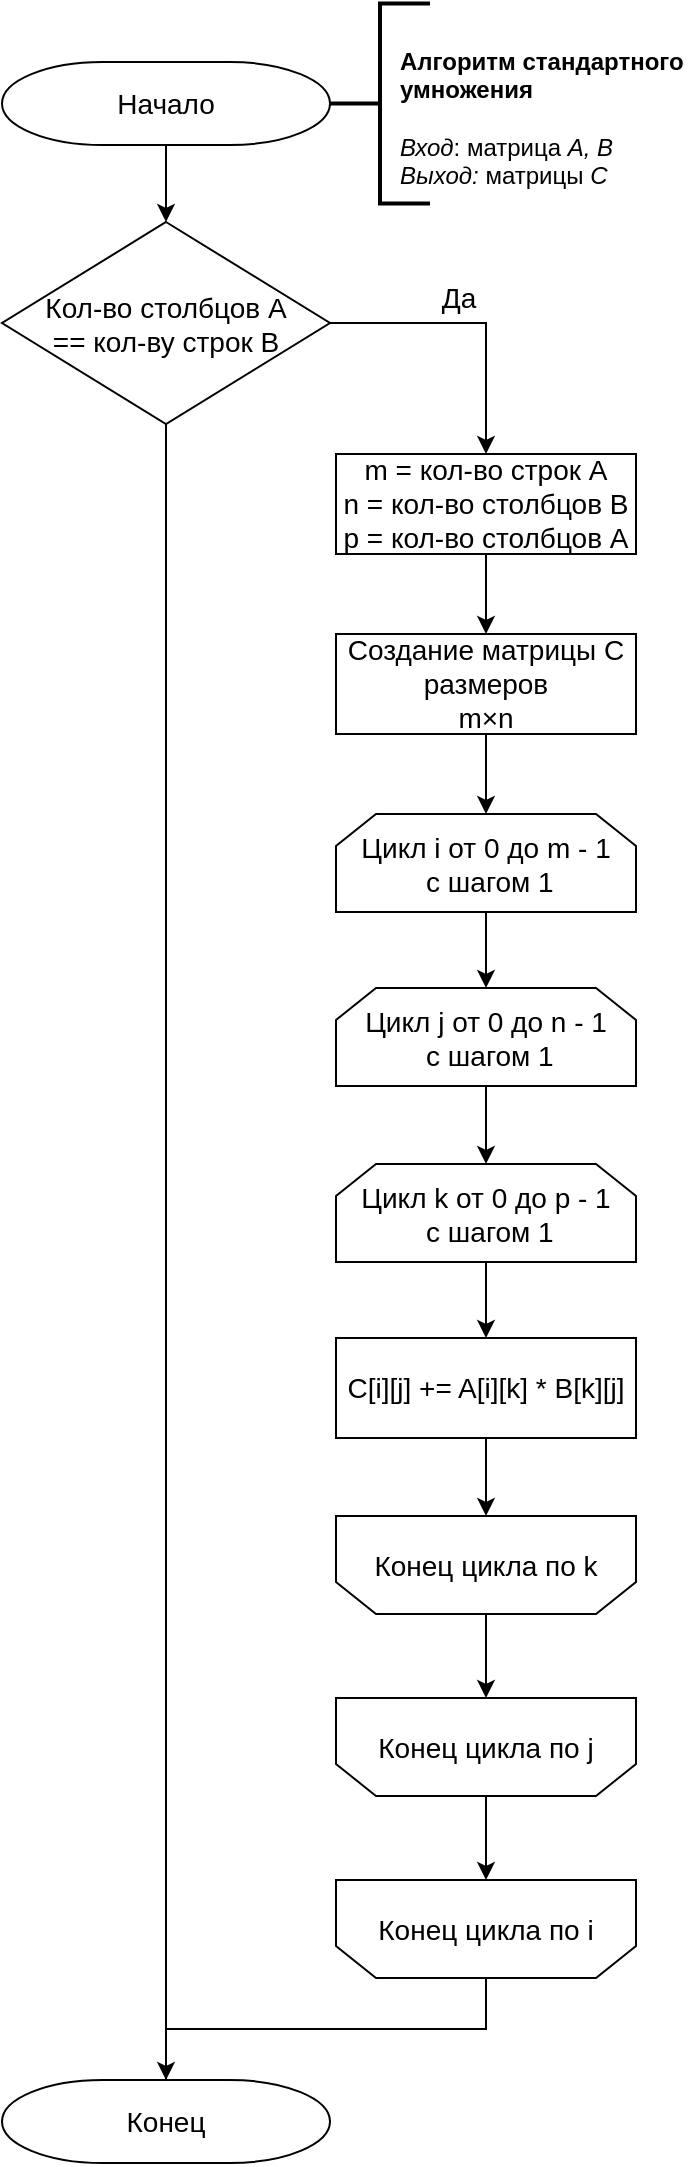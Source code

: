 <mxfile version="22.0.2" type="device" pages="5">
  <diagram id="Tdkf1bd7mpuJth67Tkuw" name="Стандартное умн.">
    <mxGraphModel dx="1567" dy="1183" grid="0" gridSize="10" guides="1" tooltips="1" connect="1" arrows="1" fold="1" page="1" pageScale="1" pageWidth="827" pageHeight="1169" math="0" shadow="0">
      <root>
        <mxCell id="0" />
        <mxCell id="1" parent="0" />
        <mxCell id="tB_ChkKSm6CfpAUGxVDE-78" value="&lt;br&gt;&lt;b style=&quot;&quot;&gt;Алгоритм стандартного умножения&lt;br&gt;&amp;nbsp;&lt;/b&gt;&lt;br&gt;&lt;i style=&quot;&quot;&gt;Вход&lt;/i&gt;: матрица &lt;i style=&quot;&quot;&gt;A, B&lt;/i&gt;&lt;br&gt;&lt;i style=&quot;&quot;&gt;Выход: &lt;/i&gt;матрицы &lt;i style=&quot;&quot;&gt;C&lt;/i&gt;" style="text;html=1;strokeColor=none;fillColor=none;align=left;verticalAlign=middle;whiteSpace=wrap;rounded=0;" parent="1" vertex="1">
          <mxGeometry x="369" y="65.75" width="146" height="30" as="geometry" />
        </mxCell>
        <mxCell id="lofQyspLM1PIbv91pcCX-6" style="edgeStyle=orthogonalEdgeStyle;rounded=0;hachureGap=4;orthogonalLoop=1;jettySize=auto;html=1;exitX=1;exitY=0.5;exitDx=0;exitDy=0;exitPerimeter=0;fontFamily=Architects Daughter;fontSource=https%3A%2F%2Ffonts.googleapis.com%2Fcss%3Ffamily%3DArchitects%2BDaughter;fontSize=16;" parent="1" source="nYEDLvNbdfZxFh9tLNZu-1" target="lofQyspLM1PIbv91pcCX-4" edge="1">
          <mxGeometry relative="1" as="geometry" />
        </mxCell>
        <mxCell id="lofQyspLM1PIbv91pcCX-18" value="&lt;font style=&quot;font-size: 14px;&quot; face=&quot;Helvetica&quot;&gt;Да&lt;/font&gt;" style="edgeLabel;html=1;align=center;verticalAlign=middle;resizable=0;points=[];fontSize=20;fontFamily=Architects Daughter;" parent="lofQyspLM1PIbv91pcCX-6" vertex="1" connectable="0">
          <mxGeometry x="-0.07" relative="1" as="geometry">
            <mxPoint x="-3" y="-15" as="offset" />
          </mxGeometry>
        </mxCell>
        <mxCell id="lofQyspLM1PIbv91pcCX-16" style="edgeStyle=orthogonalEdgeStyle;rounded=0;hachureGap=4;orthogonalLoop=1;jettySize=auto;html=1;exitX=0.5;exitY=1;exitDx=0;exitDy=0;exitPerimeter=0;fontFamily=Architects Daughter;fontSource=https%3A%2F%2Ffonts.googleapis.com%2Fcss%3Ffamily%3DArchitects%2BDaughter;fontSize=16;endArrow=none;endFill=0;" parent="1" source="nYEDLvNbdfZxFh9tLNZu-1" target="nYEDLvNbdfZxFh9tLNZu-10" edge="1">
          <mxGeometry relative="1" as="geometry" />
        </mxCell>
        <mxCell id="nYEDLvNbdfZxFh9tLNZu-1" value="&lt;font style=&quot;font-size: 14px;&quot;&gt;Кол-во столбцов A &lt;br&gt;== кол-ву строк B&lt;/font&gt;" style="strokeWidth=1;html=1;shape=mxgraph.flowchart.decision;whiteSpace=wrap;rounded=0;fontSize=11;" parent="1" vertex="1">
          <mxGeometry x="172" y="140" width="164" height="101" as="geometry" />
        </mxCell>
        <mxCell id="lofQyspLM1PIbv91pcCX-5" style="edgeStyle=orthogonalEdgeStyle;rounded=0;hachureGap=4;orthogonalLoop=1;jettySize=auto;html=1;exitX=0.5;exitY=1;exitDx=0;exitDy=0;exitPerimeter=0;fontFamily=Architects Daughter;fontSource=https%3A%2F%2Ffonts.googleapis.com%2Fcss%3Ffamily%3DArchitects%2BDaughter;fontSize=16;" parent="1" source="nYEDLvNbdfZxFh9tLNZu-2" target="nYEDLvNbdfZxFh9tLNZu-1" edge="1">
          <mxGeometry relative="1" as="geometry" />
        </mxCell>
        <mxCell id="nYEDLvNbdfZxFh9tLNZu-2" value="&lt;font style=&quot;font-size: 14px;&quot;&gt;Начало&lt;/font&gt;" style="strokeWidth=1;html=1;shape=mxgraph.flowchart.terminator;whiteSpace=wrap;" parent="1" vertex="1">
          <mxGeometry x="172" y="60" width="164" height="41.5" as="geometry" />
        </mxCell>
        <mxCell id="lofQyspLM1PIbv91pcCX-9" value="" style="edgeStyle=orthogonalEdgeStyle;rounded=0;hachureGap=4;orthogonalLoop=1;jettySize=auto;html=1;fontFamily=Architects Daughter;fontSource=https%3A%2F%2Ffonts.googleapis.com%2Fcss%3Ffamily%3DArchitects%2BDaughter;fontSize=16;" parent="1" source="nYEDLvNbdfZxFh9tLNZu-3" target="nYEDLvNbdfZxFh9tLNZu-7" edge="1">
          <mxGeometry relative="1" as="geometry" />
        </mxCell>
        <mxCell id="nYEDLvNbdfZxFh9tLNZu-3" value="&lt;font style=&quot;font-size: 14px;&quot;&gt;Цикл i от 0 до m - 1&lt;br&gt;&amp;nbsp;с шагом 1&lt;br&gt;&lt;/font&gt;" style="shape=loopLimit;whiteSpace=wrap;html=1;" parent="1" vertex="1">
          <mxGeometry x="339" y="436" width="150" height="49" as="geometry" />
        </mxCell>
        <mxCell id="lofQyspLM1PIbv91pcCX-8" value="" style="edgeStyle=orthogonalEdgeStyle;rounded=0;hachureGap=4;orthogonalLoop=1;jettySize=auto;html=1;fontFamily=Architects Daughter;fontSource=https%3A%2F%2Ffonts.googleapis.com%2Fcss%3Ffamily%3DArchitects%2BDaughter;fontSize=16;" parent="1" source="nYEDLvNbdfZxFh9tLNZu-4" target="nYEDLvNbdfZxFh9tLNZu-3" edge="1">
          <mxGeometry relative="1" as="geometry" />
        </mxCell>
        <mxCell id="nYEDLvNbdfZxFh9tLNZu-4" value="&lt;font style=&quot;font-size: 14px;&quot;&gt;Создание матрицы С размеров &lt;br&gt;m×n&lt;br&gt;&lt;/font&gt;" style="rounded=0;whiteSpace=wrap;html=1;absoluteArcSize=1;arcSize=14;strokeWidth=1;" parent="1" vertex="1">
          <mxGeometry x="339" y="346" width="150" height="50" as="geometry" />
        </mxCell>
        <mxCell id="nYEDLvNbdfZxFh9tLNZu-5" value="" style="strokeWidth=2;html=1;shape=mxgraph.flowchart.annotation_2;align=left;labelPosition=right;pointerEvents=1;hachureGap=4;fontFamily=Architects Daughter;fontSource=https%3A%2F%2Ffonts.googleapis.com%2Fcss%3Ffamily%3DArchitects%2BDaughter;fontSize=20;" parent="1" vertex="1">
          <mxGeometry x="336" y="30.75" width="50" height="100" as="geometry" />
        </mxCell>
        <mxCell id="lofQyspLM1PIbv91pcCX-10" value="" style="edgeStyle=orthogonalEdgeStyle;rounded=0;hachureGap=4;orthogonalLoop=1;jettySize=auto;html=1;fontFamily=Architects Daughter;fontSource=https%3A%2F%2Ffonts.googleapis.com%2Fcss%3Ffamily%3DArchitects%2BDaughter;fontSize=16;" parent="1" source="nYEDLvNbdfZxFh9tLNZu-7" target="nYEDLvNbdfZxFh9tLNZu-8" edge="1">
          <mxGeometry relative="1" as="geometry" />
        </mxCell>
        <mxCell id="nYEDLvNbdfZxFh9tLNZu-7" value="&lt;font style=&quot;font-size: 14px;&quot;&gt;Цикл j от 0 до n - 1&lt;br&gt;&amp;nbsp;с шагом 1&lt;br&gt;&lt;/font&gt;" style="shape=loopLimit;whiteSpace=wrap;html=1;" parent="1" vertex="1">
          <mxGeometry x="339" y="523" width="150" height="49" as="geometry" />
        </mxCell>
        <mxCell id="lofQyspLM1PIbv91pcCX-11" value="" style="edgeStyle=orthogonalEdgeStyle;rounded=0;hachureGap=4;orthogonalLoop=1;jettySize=auto;html=1;fontFamily=Architects Daughter;fontSource=https%3A%2F%2Ffonts.googleapis.com%2Fcss%3Ffamily%3DArchitects%2BDaughter;fontSize=16;" parent="1" source="nYEDLvNbdfZxFh9tLNZu-8" target="nYEDLvNbdfZxFh9tLNZu-9" edge="1">
          <mxGeometry relative="1" as="geometry" />
        </mxCell>
        <mxCell id="nYEDLvNbdfZxFh9tLNZu-8" value="&lt;font style=&quot;font-size: 14px;&quot;&gt;Цикл k от 0 до p - 1&lt;br&gt;&amp;nbsp;с шагом 1&lt;br&gt;&lt;/font&gt;" style="shape=loopLimit;whiteSpace=wrap;html=1;" parent="1" vertex="1">
          <mxGeometry x="339" y="611" width="150" height="49" as="geometry" />
        </mxCell>
        <mxCell id="lofQyspLM1PIbv91pcCX-12" value="" style="edgeStyle=orthogonalEdgeStyle;rounded=0;hachureGap=4;orthogonalLoop=1;jettySize=auto;html=1;fontFamily=Architects Daughter;fontSource=https%3A%2F%2Ffonts.googleapis.com%2Fcss%3Ffamily%3DArchitects%2BDaughter;fontSize=16;" parent="1" source="nYEDLvNbdfZxFh9tLNZu-9" target="lofQyspLM1PIbv91pcCX-3" edge="1">
          <mxGeometry relative="1" as="geometry" />
        </mxCell>
        <mxCell id="nYEDLvNbdfZxFh9tLNZu-9" value="&lt;font style=&quot;font-size: 14px;&quot;&gt;C[i][j] += A[i][k] * B[k][j]&lt;/font&gt;" style="rounded=0;whiteSpace=wrap;html=1;absoluteArcSize=1;arcSize=14;strokeWidth=1;" parent="1" vertex="1">
          <mxGeometry x="339" y="698" width="150" height="50" as="geometry" />
        </mxCell>
        <mxCell id="nYEDLvNbdfZxFh9tLNZu-10" value="&lt;span style=&quot;font-size: 14px;&quot;&gt;Конец&lt;/span&gt;" style="strokeWidth=1;html=1;shape=mxgraph.flowchart.terminator;whiteSpace=wrap;" parent="1" vertex="1">
          <mxGeometry x="172" y="1069" width="164" height="41.5" as="geometry" />
        </mxCell>
        <mxCell id="lofQyspLM1PIbv91pcCX-1" value="&lt;font style=&quot;font-size: 14px;&quot;&gt;Конец цикла по i&lt;/font&gt;" style="shape=loopLimit;whiteSpace=wrap;html=1;flipV=1;" parent="1" vertex="1">
          <mxGeometry x="339" y="969" width="150" height="49" as="geometry" />
        </mxCell>
        <mxCell id="lofQyspLM1PIbv91pcCX-14" value="" style="edgeStyle=orthogonalEdgeStyle;rounded=0;hachureGap=4;orthogonalLoop=1;jettySize=auto;html=1;fontFamily=Architects Daughter;fontSource=https%3A%2F%2Ffonts.googleapis.com%2Fcss%3Ffamily%3DArchitects%2BDaughter;fontSize=16;" parent="1" source="lofQyspLM1PIbv91pcCX-2" target="lofQyspLM1PIbv91pcCX-1" edge="1">
          <mxGeometry relative="1" as="geometry" />
        </mxCell>
        <mxCell id="lofQyspLM1PIbv91pcCX-2" value="&lt;font style=&quot;font-size: 14px;&quot;&gt;Конец цикла по j&lt;/font&gt;" style="shape=loopLimit;whiteSpace=wrap;html=1;flipV=1;" parent="1" vertex="1">
          <mxGeometry x="339" y="878" width="150" height="49" as="geometry" />
        </mxCell>
        <mxCell id="lofQyspLM1PIbv91pcCX-13" value="" style="edgeStyle=orthogonalEdgeStyle;rounded=0;hachureGap=4;orthogonalLoop=1;jettySize=auto;html=1;fontFamily=Architects Daughter;fontSource=https%3A%2F%2Ffonts.googleapis.com%2Fcss%3Ffamily%3DArchitects%2BDaughter;fontSize=16;" parent="1" source="lofQyspLM1PIbv91pcCX-3" target="lofQyspLM1PIbv91pcCX-2" edge="1">
          <mxGeometry relative="1" as="geometry" />
        </mxCell>
        <mxCell id="lofQyspLM1PIbv91pcCX-3" value="&lt;font style=&quot;font-size: 14px;&quot;&gt;Конец цикла по k&lt;/font&gt;" style="shape=loopLimit;whiteSpace=wrap;html=1;flipV=1;" parent="1" vertex="1">
          <mxGeometry x="339" y="787" width="150" height="49" as="geometry" />
        </mxCell>
        <mxCell id="lofQyspLM1PIbv91pcCX-7" value="" style="edgeStyle=orthogonalEdgeStyle;rounded=0;hachureGap=4;orthogonalLoop=1;jettySize=auto;html=1;fontFamily=Architects Daughter;fontSource=https%3A%2F%2Ffonts.googleapis.com%2Fcss%3Ffamily%3DArchitects%2BDaughter;fontSize=16;" parent="1" source="lofQyspLM1PIbv91pcCX-4" target="nYEDLvNbdfZxFh9tLNZu-4" edge="1">
          <mxGeometry relative="1" as="geometry" />
        </mxCell>
        <mxCell id="lofQyspLM1PIbv91pcCX-4" value="&lt;font style=&quot;font-size: 14px;&quot;&gt;m = кол-во строк A&lt;br&gt;n = кол-во столбцов B&lt;br&gt;p = кол-во столбцов A&lt;br&gt;&lt;/font&gt;" style="rounded=0;whiteSpace=wrap;html=1;absoluteArcSize=1;arcSize=14;strokeWidth=1;" parent="1" vertex="1">
          <mxGeometry x="339" y="256" width="150" height="50" as="geometry" />
        </mxCell>
        <mxCell id="lofQyspLM1PIbv91pcCX-17" style="edgeStyle=orthogonalEdgeStyle;rounded=0;hachureGap=4;orthogonalLoop=1;jettySize=auto;html=1;exitX=0.5;exitY=1;exitDx=0;exitDy=0;entryX=0.5;entryY=0;entryDx=0;entryDy=0;entryPerimeter=0;fontFamily=Architects Daughter;fontSource=https%3A%2F%2Ffonts.googleapis.com%2Fcss%3Ffamily%3DArchitects%2BDaughter;fontSize=16;" parent="1" source="lofQyspLM1PIbv91pcCX-1" target="nYEDLvNbdfZxFh9tLNZu-10" edge="1">
          <mxGeometry relative="1" as="geometry" />
        </mxCell>
      </root>
    </mxGraphModel>
  </diagram>
  <diagram id="W5WueC-w3UGExh-107dJ" name="Алгоритм Винограда ч.1">
    <mxGraphModel dx="940" dy="710" grid="0" gridSize="10" guides="1" tooltips="1" connect="1" arrows="1" fold="1" page="1" pageScale="1" pageWidth="827" pageHeight="1169" math="0" shadow="0">
      <root>
        <mxCell id="0" />
        <mxCell id="1" parent="0" />
        <mxCell id="_32itfbMnud_lED6IXBl-28" value="&lt;br&gt;&lt;b style=&quot;&quot;&gt;Алгоритм умножения методом Винограда&lt;br&gt;&amp;nbsp;&lt;/b&gt;&lt;br&gt;&lt;i style=&quot;&quot;&gt;Вход&lt;/i&gt;: матрица &lt;i style=&quot;&quot;&gt;A, B&lt;/i&gt;&lt;br&gt;&lt;i style=&quot;&quot;&gt;Выход: &lt;/i&gt;матрицы &lt;i style=&quot;&quot;&gt;C&lt;/i&gt;" style="text;html=1;strokeColor=none;fillColor=none;align=left;verticalAlign=middle;whiteSpace=wrap;rounded=0;" parent="1" vertex="1">
          <mxGeometry x="439" y="125.25" width="146" height="29.75" as="geometry" />
        </mxCell>
        <mxCell id="_32itfbMnud_lED6IXBl-29" style="edgeStyle=orthogonalEdgeStyle;rounded=0;hachureGap=4;orthogonalLoop=1;jettySize=auto;html=1;exitX=1;exitY=0.5;exitDx=0;exitDy=0;exitPerimeter=0;fontFamily=Architects Daughter;fontSource=https%3A%2F%2Ffonts.googleapis.com%2Fcss%3Ffamily%3DArchitects%2BDaughter;fontSize=16;" parent="1" source="_32itfbMnud_lED6IXBl-32" target="_32itfbMnud_lED6IXBl-53" edge="1">
          <mxGeometry relative="1" as="geometry" />
        </mxCell>
        <mxCell id="_32itfbMnud_lED6IXBl-30" value="&lt;font style=&quot;font-size: 14px;&quot; face=&quot;Helvetica&quot;&gt;Да&lt;/font&gt;" style="edgeLabel;html=1;align=center;verticalAlign=middle;resizable=0;points=[];fontSize=20;fontFamily=Architects Daughter;" parent="_32itfbMnud_lED6IXBl-29" vertex="1" connectable="0">
          <mxGeometry x="-0.07" relative="1" as="geometry">
            <mxPoint x="-3" y="-15" as="offset" />
          </mxGeometry>
        </mxCell>
        <mxCell id="M7v0mFYxaHWyiYXhVYWY-9" value="" style="edgeStyle=orthogonalEdgeStyle;rounded=0;hachureGap=4;orthogonalLoop=1;jettySize=auto;html=1;fontFamily=Architects Daughter;fontSource=https%3A%2F%2Ffonts.googleapis.com%2Fcss%3Ffamily%3DArchitects%2BDaughter;fontSize=16;" parent="1" source="_32itfbMnud_lED6IXBl-32" target="M7v0mFYxaHWyiYXhVYWY-8" edge="1">
          <mxGeometry relative="1" as="geometry" />
        </mxCell>
        <mxCell id="_32itfbMnud_lED6IXBl-32" value="&lt;font style=&quot;font-size: 14px;&quot;&gt;Кол-во столбцов A &lt;br&gt;== кол-ву строк B&lt;/font&gt;" style="strokeWidth=1;html=1;shape=mxgraph.flowchart.decision;whiteSpace=wrap;rounded=0;fontSize=11;" parent="1" vertex="1">
          <mxGeometry x="242" y="199.25" width="164" height="101" as="geometry" />
        </mxCell>
        <mxCell id="_32itfbMnud_lED6IXBl-33" style="edgeStyle=orthogonalEdgeStyle;rounded=0;hachureGap=4;orthogonalLoop=1;jettySize=auto;html=1;exitX=0.5;exitY=1;exitDx=0;exitDy=0;exitPerimeter=0;fontFamily=Architects Daughter;fontSource=https%3A%2F%2Ffonts.googleapis.com%2Fcss%3Ffamily%3DArchitects%2BDaughter;fontSize=16;" parent="1" source="_32itfbMnud_lED6IXBl-34" target="_32itfbMnud_lED6IXBl-32" edge="1">
          <mxGeometry relative="1" as="geometry" />
        </mxCell>
        <mxCell id="_32itfbMnud_lED6IXBl-34" value="&lt;font style=&quot;font-size: 14px;&quot;&gt;Начало&lt;/font&gt;" style="strokeWidth=1;html=1;shape=mxgraph.flowchart.terminator;whiteSpace=wrap;" parent="1" vertex="1">
          <mxGeometry x="242" y="119.25" width="164" height="41.5" as="geometry" />
        </mxCell>
        <mxCell id="M7v0mFYxaHWyiYXhVYWY-12" value="" style="edgeStyle=orthogonalEdgeStyle;rounded=0;hachureGap=4;orthogonalLoop=1;jettySize=auto;html=1;fontFamily=Architects Daughter;fontSource=https%3A%2F%2Ffonts.googleapis.com%2Fcss%3Ffamily%3DArchitects%2BDaughter;fontSize=16;" parent="1" source="_32itfbMnud_lED6IXBl-38" target="M7v0mFYxaHWyiYXhVYWY-1" edge="1">
          <mxGeometry relative="1" as="geometry" />
        </mxCell>
        <mxCell id="_32itfbMnud_lED6IXBl-38" value="&lt;font style=&quot;font-size: 14px;&quot;&gt;Создание матрицы С размеров &lt;br&gt;m×n&lt;br&gt;&lt;/font&gt;" style="rounded=0;whiteSpace=wrap;html=1;absoluteArcSize=1;arcSize=14;strokeWidth=1;" parent="1" vertex="1">
          <mxGeometry x="409" y="405.25" width="150" height="50" as="geometry" />
        </mxCell>
        <mxCell id="_32itfbMnud_lED6IXBl-39" value="" style="strokeWidth=2;html=1;shape=mxgraph.flowchart.annotation_2;align=left;labelPosition=right;pointerEvents=1;hachureGap=4;fontFamily=Architects Daughter;fontSource=https%3A%2F%2Ffonts.googleapis.com%2Fcss%3Ffamily%3DArchitects%2BDaughter;fontSize=20;" parent="1" vertex="1">
          <mxGeometry x="406" y="90" width="50" height="100" as="geometry" />
        </mxCell>
        <mxCell id="_32itfbMnud_lED6IXBl-52" value="" style="edgeStyle=orthogonalEdgeStyle;rounded=0;hachureGap=4;orthogonalLoop=1;jettySize=auto;html=1;fontFamily=Architects Daughter;fontSource=https%3A%2F%2Ffonts.googleapis.com%2Fcss%3Ffamily%3DArchitects%2BDaughter;fontSize=16;" parent="1" source="_32itfbMnud_lED6IXBl-53" target="_32itfbMnud_lED6IXBl-38" edge="1">
          <mxGeometry relative="1" as="geometry" />
        </mxCell>
        <mxCell id="_32itfbMnud_lED6IXBl-53" value="&lt;font style=&quot;font-size: 14px;&quot;&gt;m = кол-во строк A&lt;br&gt;n = кол-во столбцов B&lt;br&gt;p = кол-во столбцов A&lt;br&gt;&lt;/font&gt;" style="rounded=0;whiteSpace=wrap;html=1;absoluteArcSize=1;arcSize=14;strokeWidth=1;" parent="1" vertex="1">
          <mxGeometry x="409" y="315.25" width="150" height="50" as="geometry" />
        </mxCell>
        <mxCell id="M7v0mFYxaHWyiYXhVYWY-13" value="" style="edgeStyle=orthogonalEdgeStyle;rounded=0;hachureGap=4;orthogonalLoop=1;jettySize=auto;html=1;fontFamily=Architects Daughter;fontSource=https%3A%2F%2Ffonts.googleapis.com%2Fcss%3Ffamily%3DArchitects%2BDaughter;fontSize=16;shadow=0;" parent="1" source="M7v0mFYxaHWyiYXhVYWY-1" target="M7v0mFYxaHWyiYXhVYWY-2" edge="1">
          <mxGeometry relative="1" as="geometry" />
        </mxCell>
        <mxCell id="M7v0mFYxaHWyiYXhVYWY-1" value="&lt;font style=&quot;font-size: 14px;&quot;&gt;Создание дополнительных массивов MulH размеров m, MulV размером n&lt;br&gt;&lt;/font&gt;" style="rounded=0;whiteSpace=wrap;html=1;absoluteArcSize=1;arcSize=14;strokeWidth=1;" parent="1" vertex="1">
          <mxGeometry x="409" y="495" width="150" height="91" as="geometry" />
        </mxCell>
        <mxCell id="M7v0mFYxaHWyiYXhVYWY-16" style="edgeStyle=orthogonalEdgeStyle;rounded=0;hachureGap=4;orthogonalLoop=1;jettySize=auto;html=1;exitX=0.5;exitY=1;exitDx=0;exitDy=0;fontFamily=Architects Daughter;fontSource=https%3A%2F%2Ffonts.googleapis.com%2Fcss%3Ffamily%3DArchitects%2BDaughter;fontSize=16;shadow=0;" parent="1" source="M7v0mFYxaHWyiYXhVYWY-2" target="M7v0mFYxaHWyiYXhVYWY-3" edge="1">
          <mxGeometry relative="1" as="geometry" />
        </mxCell>
        <mxCell id="M7v0mFYxaHWyiYXhVYWY-2" value="&lt;font style=&quot;font-size: 14px;&quot;&gt;Цикл i от 0 до m&lt;br&gt;&amp;nbsp;с шагом 1&lt;br&gt;&lt;/font&gt;" style="shape=loopLimit;whiteSpace=wrap;html=1;" parent="1" vertex="1">
          <mxGeometry x="409" y="626" width="150" height="49" as="geometry" />
        </mxCell>
        <mxCell id="M7v0mFYxaHWyiYXhVYWY-17" style="edgeStyle=orthogonalEdgeStyle;rounded=0;hachureGap=4;orthogonalLoop=1;jettySize=auto;html=1;exitX=0.5;exitY=1;exitDx=0;exitDy=0;entryX=0.5;entryY=0;entryDx=0;entryDy=0;fontFamily=Architects Daughter;fontSource=https%3A%2F%2Ffonts.googleapis.com%2Fcss%3Ffamily%3DArchitects%2BDaughter;fontSize=16;shadow=0;" parent="1" source="M7v0mFYxaHWyiYXhVYWY-3" target="M7v0mFYxaHWyiYXhVYWY-4" edge="1">
          <mxGeometry relative="1" as="geometry" />
        </mxCell>
        <mxCell id="M7v0mFYxaHWyiYXhVYWY-3" value="&lt;font style=&quot;font-size: 14px;&quot;&gt;Цикл j от 0 до p / 2&lt;br&gt;&amp;nbsp;с шагом 1&lt;br&gt;&lt;/font&gt;" style="shape=loopLimit;whiteSpace=wrap;html=1;" parent="1" vertex="1">
          <mxGeometry x="409" y="709" width="150" height="49" as="geometry" />
        </mxCell>
        <mxCell id="M7v0mFYxaHWyiYXhVYWY-18" style="edgeStyle=orthogonalEdgeStyle;rounded=0;hachureGap=4;orthogonalLoop=1;jettySize=auto;html=1;exitX=0.5;exitY=1;exitDx=0;exitDy=0;fontFamily=Architects Daughter;fontSource=https%3A%2F%2Ffonts.googleapis.com%2Fcss%3Ffamily%3DArchitects%2BDaughter;fontSize=16;shadow=0;" parent="1" source="M7v0mFYxaHWyiYXhVYWY-4" target="M7v0mFYxaHWyiYXhVYWY-5" edge="1">
          <mxGeometry relative="1" as="geometry" />
        </mxCell>
        <mxCell id="M7v0mFYxaHWyiYXhVYWY-4" value="&lt;font style=&quot;font-size: 14px;&quot;&gt;&amp;nbsp;MulH[i][j] = MulH[i][j] +&amp;nbsp;&lt;br&gt;A[i][2 * j] * A[i][2 * j + 1]&lt;/font&gt;" style="rounded=0;whiteSpace=wrap;html=1;absoluteArcSize=1;arcSize=14;strokeWidth=1;" parent="1" vertex="1">
          <mxGeometry x="413" y="792" width="150" height="50" as="geometry" />
        </mxCell>
        <mxCell id="M7v0mFYxaHWyiYXhVYWY-19" style="edgeStyle=orthogonalEdgeStyle;rounded=0;hachureGap=4;orthogonalLoop=1;jettySize=auto;html=1;exitX=0.5;exitY=1;exitDx=0;exitDy=0;entryX=0.5;entryY=0;entryDx=0;entryDy=0;fontFamily=Architects Daughter;fontSource=https%3A%2F%2Ffonts.googleapis.com%2Fcss%3Ffamily%3DArchitects%2BDaughter;fontSize=16;shadow=0;" parent="1" source="M7v0mFYxaHWyiYXhVYWY-5" target="M7v0mFYxaHWyiYXhVYWY-6" edge="1">
          <mxGeometry relative="1" as="geometry" />
        </mxCell>
        <mxCell id="M7v0mFYxaHWyiYXhVYWY-5" value="&lt;font style=&quot;font-size: 14px;&quot;&gt;Конец цикла по j&lt;/font&gt;" style="shape=loopLimit;whiteSpace=wrap;html=1;flipV=1;" parent="1" vertex="1">
          <mxGeometry x="413" y="876" width="150" height="49" as="geometry" />
        </mxCell>
        <mxCell id="M7v0mFYxaHWyiYXhVYWY-21" style="edgeStyle=orthogonalEdgeStyle;rounded=0;hachureGap=4;orthogonalLoop=1;jettySize=auto;html=1;exitX=0.5;exitY=1;exitDx=0;exitDy=0;entryX=0.5;entryY=0;entryDx=0;entryDy=0;fontFamily=Architects Daughter;fontSource=https%3A%2F%2Ffonts.googleapis.com%2Fcss%3Ffamily%3DArchitects%2BDaughter;fontSize=16;shadow=0;" parent="1" source="M7v0mFYxaHWyiYXhVYWY-6" target="M7v0mFYxaHWyiYXhVYWY-20" edge="1">
          <mxGeometry relative="1" as="geometry" />
        </mxCell>
        <mxCell id="M7v0mFYxaHWyiYXhVYWY-6" value="&lt;font style=&quot;font-size: 14px;&quot;&gt;Конец цикла по i&lt;/font&gt;" style="shape=loopLimit;whiteSpace=wrap;html=1;flipV=1;" parent="1" vertex="1">
          <mxGeometry x="413" y="959" width="150" height="49" as="geometry" />
        </mxCell>
        <mxCell id="M7v0mFYxaHWyiYXhVYWY-8" value="&lt;font style=&quot;font-size: 14px;&quot; face=&quot;Helvetica&quot;&gt;B&lt;/font&gt;" style="ellipse;whiteSpace=wrap;html=1;aspect=fixed;hachureGap=4;fontFamily=Architects Daughter;fontSource=https%3A%2F%2Ffonts.googleapis.com%2Fcss%3Ffamily%3DArchitects%2BDaughter;fontSize=20;" parent="1" vertex="1">
          <mxGeometry x="304.63" y="326.5" width="38.75" height="38.75" as="geometry" />
        </mxCell>
        <mxCell id="M7v0mFYxaHWyiYXhVYWY-20" value="&lt;font style=&quot;font-size: 14px;&quot; face=&quot;Helvetica&quot;&gt;A&lt;/font&gt;" style="ellipse;whiteSpace=wrap;html=1;aspect=fixed;hachureGap=4;fontFamily=Architects Daughter;fontSource=https%3A%2F%2Ffonts.googleapis.com%2Fcss%3Ffamily%3DArchitects%2BDaughter;fontSize=20;" parent="1" vertex="1">
          <mxGeometry x="468.62" y="1034" width="38.75" height="38.75" as="geometry" />
        </mxCell>
      </root>
    </mxGraphModel>
  </diagram>
  <diagram id="sE-Flp-3sWyZjnWkMyUp" name="Алгоритм Винограда ч.2">
    <mxGraphModel dx="940" dy="710" grid="0" gridSize="10" guides="1" tooltips="1" connect="1" arrows="1" fold="1" page="1" pageScale="1" pageWidth="827" pageHeight="1169" math="0" shadow="0">
      <root>
        <mxCell id="0" />
        <mxCell id="1" parent="0" />
        <mxCell id="ikWSX5hKBELS58fOq9VS-1" style="edgeStyle=orthogonalEdgeStyle;rounded=0;hachureGap=4;orthogonalLoop=1;jettySize=auto;html=1;exitX=0.5;exitY=1;exitDx=0;exitDy=0;fontFamily=Architects Daughter;fontSource=https%3A%2F%2Ffonts.googleapis.com%2Fcss%3Ffamily%3DArchitects%2BDaughter;fontSize=16;shadow=0;" parent="1" source="ikWSX5hKBELS58fOq9VS-2" target="ikWSX5hKBELS58fOq9VS-4" edge="1">
          <mxGeometry relative="1" as="geometry" />
        </mxCell>
        <mxCell id="ikWSX5hKBELS58fOq9VS-2" value="&lt;font style=&quot;font-size: 14px;&quot;&gt;Цикл i от 0 до n&lt;br&gt;&amp;nbsp;с шагом 1&lt;br&gt;&lt;/font&gt;" style="shape=loopLimit;whiteSpace=wrap;html=1;" parent="1" vertex="1">
          <mxGeometry x="113" y="93.25" width="150" height="49" as="geometry" />
        </mxCell>
        <mxCell id="ikWSX5hKBELS58fOq9VS-3" style="edgeStyle=orthogonalEdgeStyle;rounded=0;hachureGap=4;orthogonalLoop=1;jettySize=auto;html=1;exitX=0.5;exitY=1;exitDx=0;exitDy=0;entryX=0.5;entryY=0;entryDx=0;entryDy=0;fontFamily=Architects Daughter;fontSource=https%3A%2F%2Ffonts.googleapis.com%2Fcss%3Ffamily%3DArchitects%2BDaughter;fontSize=16;shadow=0;" parent="1" source="ikWSX5hKBELS58fOq9VS-4" target="ikWSX5hKBELS58fOq9VS-6" edge="1">
          <mxGeometry relative="1" as="geometry" />
        </mxCell>
        <mxCell id="ikWSX5hKBELS58fOq9VS-4" value="&lt;font style=&quot;font-size: 14px;&quot;&gt;Цикл j от 0 до p / 2&lt;br&gt;&amp;nbsp;с шагом 1&lt;br&gt;&lt;/font&gt;" style="shape=loopLimit;whiteSpace=wrap;html=1;" parent="1" vertex="1">
          <mxGeometry x="113" y="176.25" width="150" height="49" as="geometry" />
        </mxCell>
        <mxCell id="ikWSX5hKBELS58fOq9VS-5" style="edgeStyle=orthogonalEdgeStyle;rounded=0;hachureGap=4;orthogonalLoop=1;jettySize=auto;html=1;exitX=0.5;exitY=1;exitDx=0;exitDy=0;fontFamily=Architects Daughter;fontSource=https%3A%2F%2Ffonts.googleapis.com%2Fcss%3Ffamily%3DArchitects%2BDaughter;fontSize=16;shadow=0;" parent="1" source="ikWSX5hKBELS58fOq9VS-6" target="ikWSX5hKBELS58fOq9VS-8" edge="1">
          <mxGeometry relative="1" as="geometry" />
        </mxCell>
        <mxCell id="ikWSX5hKBELS58fOq9VS-6" value="&lt;font style=&quot;font-size: 14px;&quot;&gt;&amp;nbsp;MulV[i][j] = MulV[i][j] +&amp;nbsp;&lt;br&gt;B[2 * j][i] * B[2 * j + 1][i]&lt;/font&gt;" style="rounded=0;whiteSpace=wrap;html=1;absoluteArcSize=1;arcSize=14;strokeWidth=1;" parent="1" vertex="1">
          <mxGeometry x="117" y="259.25" width="150" height="50" as="geometry" />
        </mxCell>
        <mxCell id="ikWSX5hKBELS58fOq9VS-7" style="edgeStyle=orthogonalEdgeStyle;rounded=0;hachureGap=4;orthogonalLoop=1;jettySize=auto;html=1;exitX=0.5;exitY=1;exitDx=0;exitDy=0;entryX=0.5;entryY=0;entryDx=0;entryDy=0;fontFamily=Architects Daughter;fontSource=https%3A%2F%2Ffonts.googleapis.com%2Fcss%3Ffamily%3DArchitects%2BDaughter;fontSize=16;shadow=0;" parent="1" source="ikWSX5hKBELS58fOq9VS-8" target="ikWSX5hKBELS58fOq9VS-10" edge="1">
          <mxGeometry relative="1" as="geometry" />
        </mxCell>
        <mxCell id="ikWSX5hKBELS58fOq9VS-8" value="&lt;font style=&quot;font-size: 14px;&quot;&gt;Конец цикла по j&lt;/font&gt;" style="shape=loopLimit;whiteSpace=wrap;html=1;flipV=1;" parent="1" vertex="1">
          <mxGeometry x="117" y="343.25" width="150" height="49" as="geometry" />
        </mxCell>
        <mxCell id="ikWSX5hKBELS58fOq9VS-9" value="" style="edgeStyle=orthogonalEdgeStyle;rounded=0;hachureGap=4;orthogonalLoop=1;jettySize=auto;html=1;fontFamily=Architects Daughter;fontSource=https%3A%2F%2Ffonts.googleapis.com%2Fcss%3Ffamily%3DArchitects%2BDaughter;fontSize=16;" parent="1" source="ikWSX5hKBELS58fOq9VS-10" target="ikWSX5hKBELS58fOq9VS-14" edge="1">
          <mxGeometry relative="1" as="geometry" />
        </mxCell>
        <mxCell id="ikWSX5hKBELS58fOq9VS-10" value="&lt;font style=&quot;font-size: 14px;&quot;&gt;Конец цикла по i&lt;/font&gt;" style="shape=loopLimit;whiteSpace=wrap;html=1;flipV=1;" parent="1" vertex="1">
          <mxGeometry x="117" y="426.25" width="150" height="49" as="geometry" />
        </mxCell>
        <mxCell id="ikWSX5hKBELS58fOq9VS-11" style="edgeStyle=orthogonalEdgeStyle;rounded=0;hachureGap=4;orthogonalLoop=1;jettySize=auto;html=1;exitX=0.5;exitY=1;exitDx=0;exitDy=0;entryX=0.5;entryY=0;entryDx=0;entryDy=0;fontFamily=Architects Daughter;fontSource=https%3A%2F%2Ffonts.googleapis.com%2Fcss%3Ffamily%3DArchitects%2BDaughter;fontSize=16;" parent="1" source="ikWSX5hKBELS58fOq9VS-12" target="ikWSX5hKBELS58fOq9VS-2" edge="1">
          <mxGeometry relative="1" as="geometry" />
        </mxCell>
        <mxCell id="ikWSX5hKBELS58fOq9VS-12" value="&lt;font style=&quot;font-size: 14px;&quot; face=&quot;Helvetica&quot;&gt;A&lt;/font&gt;" style="ellipse;whiteSpace=wrap;html=1;aspect=fixed;hachureGap=4;fontFamily=Architects Daughter;fontSource=https%3A%2F%2Ffonts.googleapis.com%2Fcss%3Ffamily%3DArchitects%2BDaughter;fontSize=20;" parent="1" vertex="1">
          <mxGeometry x="168.63" y="24" width="38.75" height="38.75" as="geometry" />
        </mxCell>
        <mxCell id="ikWSX5hKBELS58fOq9VS-13" value="" style="edgeStyle=orthogonalEdgeStyle;rounded=0;hachureGap=4;orthogonalLoop=1;jettySize=auto;html=1;fontFamily=Architects Daughter;fontSource=https%3A%2F%2Ffonts.googleapis.com%2Fcss%3Ffamily%3DArchitects%2BDaughter;fontSize=16;" parent="1" source="ikWSX5hKBELS58fOq9VS-14" target="ikWSX5hKBELS58fOq9VS-16" edge="1">
          <mxGeometry relative="1" as="geometry" />
        </mxCell>
        <mxCell id="ikWSX5hKBELS58fOq9VS-14" value="&lt;font style=&quot;font-size: 14px;&quot;&gt;Цикл i от 0 до m&lt;br&gt;&amp;nbsp;с шагом 1&lt;br&gt;&lt;/font&gt;" style="shape=loopLimit;whiteSpace=wrap;html=1;" parent="1" vertex="1">
          <mxGeometry x="117" y="515" width="150" height="49" as="geometry" />
        </mxCell>
        <mxCell id="ikWSX5hKBELS58fOq9VS-15" style="edgeStyle=orthogonalEdgeStyle;rounded=0;hachureGap=4;orthogonalLoop=1;jettySize=auto;html=1;exitX=0.5;exitY=1;exitDx=0;exitDy=0;fontFamily=Architects Daughter;fontSource=https%3A%2F%2Ffonts.googleapis.com%2Fcss%3Ffamily%3DArchitects%2BDaughter;fontSize=16;" parent="1" source="ikWSX5hKBELS58fOq9VS-16" target="ikWSX5hKBELS58fOq9VS-18" edge="1">
          <mxGeometry relative="1" as="geometry" />
        </mxCell>
        <mxCell id="ikWSX5hKBELS58fOq9VS-16" value="&lt;font style=&quot;font-size: 14px;&quot;&gt;Цикл j от 0 до n&lt;br&gt;&amp;nbsp;с шагом 1&lt;br&gt;&lt;/font&gt;" style="shape=loopLimit;whiteSpace=wrap;html=1;" parent="1" vertex="1">
          <mxGeometry x="117.01" y="603" width="150" height="49" as="geometry" />
        </mxCell>
        <mxCell id="ikWSX5hKBELS58fOq9VS-17" style="edgeStyle=orthogonalEdgeStyle;rounded=0;hachureGap=4;orthogonalLoop=1;jettySize=auto;html=1;exitX=0.5;exitY=1;exitDx=0;exitDy=0;entryX=0.5;entryY=0;entryDx=0;entryDy=0;fontFamily=Architects Daughter;fontSource=https%3A%2F%2Ffonts.googleapis.com%2Fcss%3Ffamily%3DArchitects%2BDaughter;fontSize=16;" parent="1" source="ikWSX5hKBELS58fOq9VS-18" target="ikWSX5hKBELS58fOq9VS-20" edge="1">
          <mxGeometry relative="1" as="geometry" />
        </mxCell>
        <mxCell id="ikWSX5hKBELS58fOq9VS-18" value="&lt;font style=&quot;font-size: 14px;&quot;&gt;Цикл k от 0 до p / 2&lt;br&gt;&amp;nbsp;с шагом 1&lt;br&gt;&lt;/font&gt;" style="shape=loopLimit;whiteSpace=wrap;html=1;" parent="1" vertex="1">
          <mxGeometry x="117" y="686" width="150" height="49" as="geometry" />
        </mxCell>
        <mxCell id="ikWSX5hKBELS58fOq9VS-19" style="edgeStyle=orthogonalEdgeStyle;rounded=0;hachureGap=4;orthogonalLoop=1;jettySize=auto;html=1;exitX=0.5;exitY=1;exitDx=0;exitDy=0;fontFamily=Architects Daughter;fontSource=https%3A%2F%2Ffonts.googleapis.com%2Fcss%3Ffamily%3DArchitects%2BDaughter;fontSize=16;" parent="1" source="ikWSX5hKBELS58fOq9VS-20" target="ikWSX5hKBELS58fOq9VS-22" edge="1">
          <mxGeometry relative="1" as="geometry" />
        </mxCell>
        <mxCell id="ikWSX5hKBELS58fOq9VS-20" value="&lt;font style=&quot;font-size: 12px;&quot;&gt;&amp;nbsp;C[i][j] = C[i][j] +&amp;nbsp;&lt;br&gt;(A[i][2 * k] + B[2 * k + 1][j]) * (A[i][2 * k + 1] + B[2 * k][j])&lt;/font&gt;" style="rounded=0;whiteSpace=wrap;html=1;absoluteArcSize=1;arcSize=14;strokeWidth=1;" parent="1" vertex="1">
          <mxGeometry x="117" y="769" width="150" height="50" as="geometry" />
        </mxCell>
        <mxCell id="ikWSX5hKBELS58fOq9VS-21" style="edgeStyle=orthogonalEdgeStyle;rounded=0;hachureGap=4;orthogonalLoop=1;jettySize=auto;html=1;exitX=0.5;exitY=1;exitDx=0;exitDy=0;fontFamily=Architects Daughter;fontSource=https%3A%2F%2Ffonts.googleapis.com%2Fcss%3Ffamily%3DArchitects%2BDaughter;fontSize=16;" parent="1" source="ikWSX5hKBELS58fOq9VS-22" target="ikWSX5hKBELS58fOq9VS-24" edge="1">
          <mxGeometry relative="1" as="geometry" />
        </mxCell>
        <mxCell id="ikWSX5hKBELS58fOq9VS-22" value="&lt;font style=&quot;font-size: 14px;&quot;&gt;Конец цикла по j&lt;/font&gt;" style="shape=loopLimit;whiteSpace=wrap;html=1;flipV=1;" parent="1" vertex="1">
          <mxGeometry x="117.01" y="852" width="150" height="49" as="geometry" />
        </mxCell>
        <mxCell id="ikWSX5hKBELS58fOq9VS-23" style="edgeStyle=orthogonalEdgeStyle;rounded=0;hachureGap=4;orthogonalLoop=1;jettySize=auto;html=1;exitX=0.5;exitY=1;exitDx=0;exitDy=0;fontFamily=Architects Daughter;fontSource=https%3A%2F%2Ffonts.googleapis.com%2Fcss%3Ffamily%3DArchitects%2BDaughter;fontSize=16;" parent="1" source="ikWSX5hKBELS58fOq9VS-24" target="ikWSX5hKBELS58fOq9VS-27" edge="1">
          <mxGeometry relative="1" as="geometry" />
        </mxCell>
        <mxCell id="ikWSX5hKBELS58fOq9VS-24" value="&lt;font style=&quot;font-size: 14px;&quot;&gt;Конец цикла по j&lt;/font&gt;" style="shape=loopLimit;whiteSpace=wrap;html=1;flipV=1;" parent="1" vertex="1">
          <mxGeometry x="117" y="942" width="150" height="49" as="geometry" />
        </mxCell>
        <mxCell id="ikWSX5hKBELS58fOq9VS-25" value="&lt;font style=&quot;font-size: 14px;&quot; face=&quot;Helvetica&quot;&gt;C&lt;/font&gt;" style="ellipse;whiteSpace=wrap;html=1;aspect=fixed;hachureGap=4;fontFamily=Architects Daughter;fontSource=https%3A%2F%2Ffonts.googleapis.com%2Fcss%3Ffamily%3DArchitects%2BDaughter;fontSize=20;" parent="1" vertex="1">
          <mxGeometry x="172.63" y="1107" width="38.75" height="38.75" as="geometry" />
        </mxCell>
        <mxCell id="ikWSX5hKBELS58fOq9VS-26" style="edgeStyle=orthogonalEdgeStyle;rounded=0;hachureGap=4;orthogonalLoop=1;jettySize=auto;html=1;exitX=0.5;exitY=1;exitDx=0;exitDy=0;fontFamily=Architects Daughter;fontSource=https%3A%2F%2Ffonts.googleapis.com%2Fcss%3Ffamily%3DArchitects%2BDaughter;fontSize=16;" parent="1" source="ikWSX5hKBELS58fOq9VS-27" target="ikWSX5hKBELS58fOq9VS-25" edge="1">
          <mxGeometry relative="1" as="geometry" />
        </mxCell>
        <mxCell id="ikWSX5hKBELS58fOq9VS-27" value="&lt;font style=&quot;font-size: 14px;&quot;&gt;Конец цикла по j&lt;/font&gt;" style="shape=loopLimit;whiteSpace=wrap;html=1;flipV=1;" parent="1" vertex="1">
          <mxGeometry x="117.01" y="1026" width="150" height="49" as="geometry" />
        </mxCell>
        <mxCell id="GcuohiS6Wwyj5Hn7RVuo-4" style="edgeStyle=orthogonalEdgeStyle;rounded=0;hachureGap=4;orthogonalLoop=1;jettySize=auto;html=1;exitX=0.5;exitY=1;exitDx=0;exitDy=0;fontFamily=Architects Daughter;fontSource=https%3A%2F%2Ffonts.googleapis.com%2Fcss%3Ffamily%3DArchitects%2BDaughter;fontSize=16;" parent="1" source="ikWSX5hKBELS58fOq9VS-28" target="ikWSX5hKBELS58fOq9VS-31" edge="1">
          <mxGeometry relative="1" as="geometry" />
        </mxCell>
        <mxCell id="ikWSX5hKBELS58fOq9VS-28" value="&lt;font style=&quot;font-size: 14px;&quot; face=&quot;Helvetica&quot;&gt;C&lt;/font&gt;" style="ellipse;whiteSpace=wrap;html=1;aspect=fixed;hachureGap=4;fontFamily=Architects Daughter;fontSource=https%3A%2F%2Ffonts.googleapis.com%2Fcss%3Ffamily%3DArchitects%2BDaughter;fontSize=20;" parent="1" vertex="1">
          <mxGeometry x="456.63" y="24" width="38.75" height="38.75" as="geometry" />
        </mxCell>
        <mxCell id="ikWSX5hKBELS58fOq9VS-29" style="edgeStyle=orthogonalEdgeStyle;rounded=0;hachureGap=4;orthogonalLoop=1;jettySize=auto;html=1;exitX=1;exitY=0.5;exitDx=0;exitDy=0;exitPerimeter=0;fontFamily=Architects Daughter;fontSource=https%3A%2F%2Ffonts.googleapis.com%2Fcss%3Ffamily%3DArchitects%2BDaughter;fontSize=16;" parent="1" source="ikWSX5hKBELS58fOq9VS-31" target="ikWSX5hKBELS58fOq9VS-33" edge="1">
          <mxGeometry relative="1" as="geometry" />
        </mxCell>
        <mxCell id="ikWSX5hKBELS58fOq9VS-30" value="&lt;font style=&quot;font-size: 14px;&quot; face=&quot;Helvetica&quot;&gt;Да&lt;/font&gt;" style="edgeLabel;html=1;align=center;verticalAlign=middle;resizable=0;points=[];fontSize=20;fontFamily=Architects Daughter;" parent="ikWSX5hKBELS58fOq9VS-29" vertex="1" connectable="0">
          <mxGeometry x="0.096" y="3" relative="1" as="geometry">
            <mxPoint x="-8" y="-12" as="offset" />
          </mxGeometry>
        </mxCell>
        <mxCell id="GcuohiS6Wwyj5Hn7RVuo-3" style="edgeStyle=orthogonalEdgeStyle;rounded=0;hachureGap=4;orthogonalLoop=1;jettySize=auto;html=1;exitX=0.5;exitY=1;exitDx=0;exitDy=0;exitPerimeter=0;fontFamily=Architects Daughter;fontSource=https%3A%2F%2Ffonts.googleapis.com%2Fcss%3Ffamily%3DArchitects%2BDaughter;fontSize=16;endArrow=none;endFill=0;" parent="1" source="ikWSX5hKBELS58fOq9VS-31" target="GcuohiS6Wwyj5Hn7RVuo-1" edge="1">
          <mxGeometry relative="1" as="geometry" />
        </mxCell>
        <mxCell id="ikWSX5hKBELS58fOq9VS-31" value="&lt;span style=&quot;font-size: 14px;&quot;&gt;p - четное&lt;/span&gt;" style="strokeWidth=1;html=1;shape=mxgraph.flowchart.decision;whiteSpace=wrap;rounded=0;fontSize=11;" parent="1" vertex="1">
          <mxGeometry x="394" y="91.75" width="164" height="52" as="geometry" />
        </mxCell>
        <mxCell id="ikWSX5hKBELS58fOq9VS-32" style="edgeStyle=orthogonalEdgeStyle;rounded=0;hachureGap=4;orthogonalLoop=1;jettySize=auto;html=1;exitX=0.5;exitY=1;exitDx=0;exitDy=0;fontFamily=Architects Daughter;fontSource=https%3A%2F%2Ffonts.googleapis.com%2Fcss%3Ffamily%3DArchitects%2BDaughter;fontSize=16;" parent="1" source="ikWSX5hKBELS58fOq9VS-33" target="ikWSX5hKBELS58fOq9VS-35" edge="1">
          <mxGeometry relative="1" as="geometry" />
        </mxCell>
        <mxCell id="ikWSX5hKBELS58fOq9VS-33" value="&lt;font style=&quot;font-size: 14px;&quot;&gt;Цикл i от 0 до m&lt;br&gt;&amp;nbsp;с шагом 1&lt;br&gt;&lt;/font&gt;" style="shape=loopLimit;whiteSpace=wrap;html=1;" parent="1" vertex="1">
          <mxGeometry x="558" y="169" width="150" height="49" as="geometry" />
        </mxCell>
        <mxCell id="ikWSX5hKBELS58fOq9VS-34" style="edgeStyle=orthogonalEdgeStyle;rounded=0;hachureGap=4;orthogonalLoop=1;jettySize=auto;html=1;exitX=0.5;exitY=1;exitDx=0;exitDy=0;fontFamily=Architects Daughter;fontSource=https%3A%2F%2Ffonts.googleapis.com%2Fcss%3Ffamily%3DArchitects%2BDaughter;fontSize=16;" parent="1" source="ikWSX5hKBELS58fOq9VS-35" target="ikWSX5hKBELS58fOq9VS-37" edge="1">
          <mxGeometry relative="1" as="geometry" />
        </mxCell>
        <mxCell id="ikWSX5hKBELS58fOq9VS-35" value="&lt;font style=&quot;font-size: 14px;&quot;&gt;Цикл j от 0 до n&lt;br&gt;&amp;nbsp;с шагом 1&lt;br&gt;&lt;/font&gt;" style="shape=loopLimit;whiteSpace=wrap;html=1;" parent="1" vertex="1">
          <mxGeometry x="558" y="254" width="150" height="49" as="geometry" />
        </mxCell>
        <mxCell id="ikWSX5hKBELS58fOq9VS-36" style="edgeStyle=orthogonalEdgeStyle;rounded=0;hachureGap=4;orthogonalLoop=1;jettySize=auto;html=1;exitX=0.5;exitY=1;exitDx=0;exitDy=0;entryX=0.5;entryY=0;entryDx=0;entryDy=0;fontFamily=Architects Daughter;fontSource=https%3A%2F%2Ffonts.googleapis.com%2Fcss%3Ffamily%3DArchitects%2BDaughter;fontSize=16;" parent="1" source="ikWSX5hKBELS58fOq9VS-37" target="ikWSX5hKBELS58fOq9VS-39" edge="1">
          <mxGeometry relative="1" as="geometry" />
        </mxCell>
        <mxCell id="ikWSX5hKBELS58fOq9VS-37" value="&lt;font style=&quot;font-size: 14px;&quot;&gt;&amp;nbsp;C[i][j] = C[i][j] +&amp;nbsp;&lt;br&gt;A[i][p - 1] * B[p - 1][j]&lt;br&gt;&lt;/font&gt;" style="rounded=0;whiteSpace=wrap;html=1;absoluteArcSize=1;arcSize=14;strokeWidth=1;" parent="1" vertex="1">
          <mxGeometry x="558" y="339" width="150" height="50" as="geometry" />
        </mxCell>
        <mxCell id="ikWSX5hKBELS58fOq9VS-38" style="edgeStyle=orthogonalEdgeStyle;rounded=0;hachureGap=4;orthogonalLoop=1;jettySize=auto;html=1;exitX=0.5;exitY=1;exitDx=0;exitDy=0;fontFamily=Architects Daughter;fontSource=https%3A%2F%2Ffonts.googleapis.com%2Fcss%3Ffamily%3DArchitects%2BDaughter;fontSize=16;" parent="1" source="ikWSX5hKBELS58fOq9VS-39" target="ikWSX5hKBELS58fOq9VS-40" edge="1">
          <mxGeometry relative="1" as="geometry" />
        </mxCell>
        <mxCell id="ikWSX5hKBELS58fOq9VS-39" value="&lt;font style=&quot;font-size: 14px;&quot;&gt;Конец цикла по j&lt;/font&gt;" style="shape=loopLimit;whiteSpace=wrap;html=1;flipV=1;" parent="1" vertex="1">
          <mxGeometry x="558" y="423" width="150" height="49" as="geometry" />
        </mxCell>
        <mxCell id="ikWSX5hKBELS58fOq9VS-40" value="&lt;font style=&quot;font-size: 14px;&quot;&gt;Конец цикла по i&lt;/font&gt;" style="shape=loopLimit;whiteSpace=wrap;html=1;flipV=1;" parent="1" vertex="1">
          <mxGeometry x="558" y="506" width="150" height="49" as="geometry" />
        </mxCell>
        <mxCell id="GcuohiS6Wwyj5Hn7RVuo-1" value="&lt;font style=&quot;font-size: 14px;&quot;&gt;Конец&lt;/font&gt;" style="strokeWidth=1;html=1;shape=mxgraph.flowchart.terminator;whiteSpace=wrap;" parent="1" vertex="1">
          <mxGeometry x="394.01" y="622" width="164" height="41.5" as="geometry" />
        </mxCell>
        <mxCell id="GcuohiS6Wwyj5Hn7RVuo-2" style="edgeStyle=orthogonalEdgeStyle;rounded=0;hachureGap=4;orthogonalLoop=1;jettySize=auto;html=1;exitX=0.5;exitY=1;exitDx=0;exitDy=0;entryX=0.5;entryY=0;entryDx=0;entryDy=0;entryPerimeter=0;fontFamily=Architects Daughter;fontSource=https%3A%2F%2Ffonts.googleapis.com%2Fcss%3Ffamily%3DArchitects%2BDaughter;fontSize=16;" parent="1" source="ikWSX5hKBELS58fOq9VS-40" target="GcuohiS6Wwyj5Hn7RVuo-1" edge="1">
          <mxGeometry relative="1" as="geometry">
            <Array as="points">
              <mxPoint x="633" y="588" />
              <mxPoint x="476" y="588" />
            </Array>
          </mxGeometry>
        </mxCell>
        <mxCell id="GcuohiS6Wwyj5Hn7RVuo-6" style="edgeStyle=orthogonalEdgeStyle;rounded=0;hachureGap=4;orthogonalLoop=1;jettySize=auto;html=1;exitX=0.5;exitY=1;exitDx=0;exitDy=0;fontFamily=Architects Daughter;fontSource=https%3A%2F%2Ffonts.googleapis.com%2Fcss%3Ffamily%3DArchitects%2BDaughter;fontSize=16;endArrow=none;endFill=0;" parent="1" source="GcuohiS6Wwyj5Hn7RVuo-5" target="GcuohiS6Wwyj5Hn7RVuo-1" edge="1">
          <mxGeometry relative="1" as="geometry">
            <Array as="points">
              <mxPoint x="368" y="588" />
              <mxPoint x="476" y="588" />
            </Array>
          </mxGeometry>
        </mxCell>
        <mxCell id="GcuohiS6Wwyj5Hn7RVuo-5" value="&lt;font face=&quot;Helvetica&quot;&gt;&lt;span style=&quot;font-size: 14px;&quot;&gt;B&lt;/span&gt;&lt;/font&gt;" style="ellipse;whiteSpace=wrap;html=1;aspect=fixed;hachureGap=4;fontFamily=Architects Daughter;fontSource=https%3A%2F%2Ffonts.googleapis.com%2Fcss%3Ffamily%3DArchitects%2BDaughter;fontSize=20;" parent="1" vertex="1">
          <mxGeometry x="349" y="508" width="38.75" height="38.75" as="geometry" />
        </mxCell>
      </root>
    </mxGraphModel>
  </diagram>
  <diagram id="vZvaY7fjxoPnDgaYGXu9" name="Алгоритм Винограда опт. ч. 1">
    <mxGraphModel dx="989" dy="747" grid="0" gridSize="10" guides="1" tooltips="1" connect="1" arrows="1" fold="1" page="1" pageScale="1" pageWidth="827" pageHeight="1169" background="none" math="0" shadow="0">
      <root>
        <mxCell id="0" />
        <mxCell id="1" parent="0" />
        <mxCell id="e5so368raC8FjTNdmXIB-27" value="&lt;br&gt;&lt;b style=&quot;&quot;&gt;Алгоритм умножения методом Винограда, оптимизированный&lt;br&gt;&amp;nbsp;&lt;/b&gt;&lt;br&gt;&lt;i style=&quot;&quot;&gt;Вход&lt;/i&gt;: матрица &lt;i style=&quot;&quot;&gt;A, B&lt;/i&gt;&lt;br&gt;&lt;i style=&quot;&quot;&gt;Выход: &lt;/i&gt;матрицы &lt;i style=&quot;&quot;&gt;C&lt;/i&gt;" style="text;html=1;strokeColor=none;fillColor=none;align=left;verticalAlign=middle;whiteSpace=wrap;rounded=0;" parent="1" vertex="1">
          <mxGeometry x="449" y="129.25" width="146" height="29.75" as="geometry" />
        </mxCell>
        <mxCell id="e5so368raC8FjTNdmXIB-28" style="edgeStyle=orthogonalEdgeStyle;rounded=0;hachureGap=4;orthogonalLoop=1;jettySize=auto;html=1;exitX=1;exitY=0.5;exitDx=0;exitDy=0;exitPerimeter=0;fontFamily=Architects Daughter;fontSource=https%3A%2F%2Ffonts.googleapis.com%2Fcss%3Ffamily%3DArchitects%2BDaughter;fontSize=16;" parent="1" source="e5so368raC8FjTNdmXIB-31" target="e5so368raC8FjTNdmXIB-38" edge="1">
          <mxGeometry relative="1" as="geometry" />
        </mxCell>
        <mxCell id="e5so368raC8FjTNdmXIB-29" value="&lt;font style=&quot;font-size: 14px;&quot; face=&quot;Helvetica&quot;&gt;Да&lt;/font&gt;" style="edgeLabel;html=1;align=center;verticalAlign=middle;resizable=0;points=[];fontSize=20;fontFamily=Architects Daughter;" parent="e5so368raC8FjTNdmXIB-28" vertex="1" connectable="0">
          <mxGeometry x="-0.07" relative="1" as="geometry">
            <mxPoint x="-3" y="-15" as="offset" />
          </mxGeometry>
        </mxCell>
        <mxCell id="e5so368raC8FjTNdmXIB-30" value="" style="edgeStyle=orthogonalEdgeStyle;rounded=0;hachureGap=4;orthogonalLoop=1;jettySize=auto;html=1;fontFamily=Architects Daughter;fontSource=https%3A%2F%2Ffonts.googleapis.com%2Fcss%3Ffamily%3DArchitects%2BDaughter;fontSize=16;" parent="1" source="e5so368raC8FjTNdmXIB-31" target="e5so368raC8FjTNdmXIB-51" edge="1">
          <mxGeometry relative="1" as="geometry" />
        </mxCell>
        <mxCell id="e5so368raC8FjTNdmXIB-31" value="&lt;font style=&quot;font-size: 14px;&quot;&gt;Кол-во столбцов A &lt;br&gt;== кол-ву строк B&lt;/font&gt;" style="strokeWidth=1;html=1;shape=mxgraph.flowchart.decision;whiteSpace=wrap;rounded=0;fontSize=11;" parent="1" vertex="1">
          <mxGeometry x="252" y="209.25" width="164" height="101" as="geometry" />
        </mxCell>
        <mxCell id="e5so368raC8FjTNdmXIB-32" style="edgeStyle=orthogonalEdgeStyle;rounded=0;hachureGap=4;orthogonalLoop=1;jettySize=auto;html=1;exitX=0.5;exitY=1;exitDx=0;exitDy=0;exitPerimeter=0;fontFamily=Architects Daughter;fontSource=https%3A%2F%2Ffonts.googleapis.com%2Fcss%3Ffamily%3DArchitects%2BDaughter;fontSize=16;" parent="1" source="e5so368raC8FjTNdmXIB-33" target="e5so368raC8FjTNdmXIB-31" edge="1">
          <mxGeometry relative="1" as="geometry" />
        </mxCell>
        <mxCell id="e5so368raC8FjTNdmXIB-33" value="&lt;font style=&quot;font-size: 14px;&quot;&gt;Начало&lt;/font&gt;" style="strokeWidth=1;html=1;shape=mxgraph.flowchart.terminator;whiteSpace=wrap;" parent="1" vertex="1">
          <mxGeometry x="252" y="129.25" width="164" height="41.5" as="geometry" />
        </mxCell>
        <mxCell id="e5so368raC8FjTNdmXIB-53" style="edgeStyle=orthogonalEdgeStyle;rounded=0;hachureGap=4;orthogonalLoop=1;jettySize=auto;html=1;exitX=0.5;exitY=1;exitDx=0;exitDy=0;fontFamily=Architects Daughter;fontSource=https%3A%2F%2Ffonts.googleapis.com%2Fcss%3Ffamily%3DArchitects%2BDaughter;fontSize=16;" parent="1" source="e5so368raC8FjTNdmXIB-35" target="e5so368raC8FjTNdmXIB-40" edge="1">
          <mxGeometry relative="1" as="geometry" />
        </mxCell>
        <mxCell id="e5so368raC8FjTNdmXIB-35" value="&lt;font style=&quot;font-size: 14px;&quot;&gt;Создание матрицы С размеров &lt;br&gt;m×n&lt;br&gt;&lt;/font&gt;" style="rounded=0;whiteSpace=wrap;html=1;absoluteArcSize=1;arcSize=14;strokeWidth=1;" parent="1" vertex="1">
          <mxGeometry x="419" y="440" width="150" height="50" as="geometry" />
        </mxCell>
        <mxCell id="e5so368raC8FjTNdmXIB-36" value="" style="strokeWidth=2;html=1;shape=mxgraph.flowchart.annotation_2;align=left;labelPosition=right;pointerEvents=1;hachureGap=4;fontFamily=Architects Daughter;fontSource=https%3A%2F%2Ffonts.googleapis.com%2Fcss%3Ffamily%3DArchitects%2BDaughter;fontSize=20;" parent="1" vertex="1">
          <mxGeometry x="416" y="100" width="50" height="100" as="geometry" />
        </mxCell>
        <mxCell id="e5so368raC8FjTNdmXIB-54" style="edgeStyle=orthogonalEdgeStyle;rounded=0;hachureGap=4;orthogonalLoop=1;jettySize=auto;html=1;exitX=0.5;exitY=1;exitDx=0;exitDy=0;fontFamily=Architects Daughter;fontSource=https%3A%2F%2Ffonts.googleapis.com%2Fcss%3Ffamily%3DArchitects%2BDaughter;fontSize=16;" parent="1" source="e5so368raC8FjTNdmXIB-38" target="e5so368raC8FjTNdmXIB-35" edge="1">
          <mxGeometry relative="1" as="geometry" />
        </mxCell>
        <mxCell id="e5so368raC8FjTNdmXIB-38" value="&lt;font style=&quot;font-size: 14px;&quot;&gt;m = кол-во строк A&lt;br&gt;n = кол-во столбцов B&lt;br&gt;p = кол-во столбцов A&lt;br&gt;h = p / 2&lt;br&gt;&lt;/font&gt;" style="rounded=0;whiteSpace=wrap;html=1;absoluteArcSize=1;arcSize=14;strokeWidth=1;" parent="1" vertex="1">
          <mxGeometry x="419" y="325.25" width="150" height="73.75" as="geometry" />
        </mxCell>
        <mxCell id="e5so368raC8FjTNdmXIB-39" value="" style="edgeStyle=orthogonalEdgeStyle;rounded=0;hachureGap=4;orthogonalLoop=1;jettySize=auto;html=1;fontFamily=Architects Daughter;fontSource=https%3A%2F%2Ffonts.googleapis.com%2Fcss%3Ffamily%3DArchitects%2BDaughter;fontSize=16;shadow=0;" parent="1" source="e5so368raC8FjTNdmXIB-40" target="e5so368raC8FjTNdmXIB-42" edge="1">
          <mxGeometry relative="1" as="geometry" />
        </mxCell>
        <mxCell id="e5so368raC8FjTNdmXIB-40" value="&lt;font style=&quot;font-size: 14px;&quot;&gt;Создание дополнительных массивов MulH размеров m, MulV размером n&lt;br&gt;&lt;/font&gt;" style="rounded=0;whiteSpace=wrap;html=1;absoluteArcSize=1;arcSize=14;strokeWidth=1;" parent="1" vertex="1">
          <mxGeometry x="419.01" y="529" width="150" height="91" as="geometry" />
        </mxCell>
        <mxCell id="e5so368raC8FjTNdmXIB-41" style="edgeStyle=orthogonalEdgeStyle;rounded=0;hachureGap=4;orthogonalLoop=1;jettySize=auto;html=1;exitX=0.5;exitY=1;exitDx=0;exitDy=0;fontFamily=Architects Daughter;fontSource=https%3A%2F%2Ffonts.googleapis.com%2Fcss%3Ffamily%3DArchitects%2BDaughter;fontSize=16;shadow=0;" parent="1" source="e5so368raC8FjTNdmXIB-42" target="e5so368raC8FjTNdmXIB-44" edge="1">
          <mxGeometry relative="1" as="geometry" />
        </mxCell>
        <mxCell id="e5so368raC8FjTNdmXIB-42" value="&lt;font style=&quot;font-size: 14px;&quot;&gt;Цикл i от 0 до m&lt;br&gt;&amp;nbsp;с шагом 1&lt;br&gt;&lt;/font&gt;" style="shape=loopLimit;whiteSpace=wrap;html=1;" parent="1" vertex="1">
          <mxGeometry x="419.01" y="658" width="150" height="49" as="geometry" />
        </mxCell>
        <mxCell id="e5so368raC8FjTNdmXIB-43" style="edgeStyle=orthogonalEdgeStyle;rounded=0;hachureGap=4;orthogonalLoop=1;jettySize=auto;html=1;exitX=0.5;exitY=1;exitDx=0;exitDy=0;entryX=0.5;entryY=0;entryDx=0;entryDy=0;fontFamily=Architects Daughter;fontSource=https%3A%2F%2Ffonts.googleapis.com%2Fcss%3Ffamily%3DArchitects%2BDaughter;fontSize=16;shadow=0;" parent="1" source="e5so368raC8FjTNdmXIB-44" target="e5so368raC8FjTNdmXIB-46" edge="1">
          <mxGeometry relative="1" as="geometry" />
        </mxCell>
        <mxCell id="e5so368raC8FjTNdmXIB-44" value="&lt;font style=&quot;font-size: 14px;&quot;&gt;Цикл j от 0 до h&lt;br&gt;&amp;nbsp;с шагом 1&lt;br&gt;&lt;/font&gt;" style="shape=loopLimit;whiteSpace=wrap;html=1;" parent="1" vertex="1">
          <mxGeometry x="419.01" y="746" width="150" height="49" as="geometry" />
        </mxCell>
        <mxCell id="e5so368raC8FjTNdmXIB-45" style="edgeStyle=orthogonalEdgeStyle;rounded=0;hachureGap=4;orthogonalLoop=1;jettySize=auto;html=1;exitX=0.5;exitY=1;exitDx=0;exitDy=0;fontFamily=Architects Daughter;fontSource=https%3A%2F%2Ffonts.googleapis.com%2Fcss%3Ffamily%3DArchitects%2BDaughter;fontSize=16;shadow=0;" parent="1" source="e5so368raC8FjTNdmXIB-46" target="e5so368raC8FjTNdmXIB-48" edge="1">
          <mxGeometry relative="1" as="geometry" />
        </mxCell>
        <mxCell id="e5so368raC8FjTNdmXIB-46" value="&lt;font style=&quot;font-size: 12px;&quot;&gt;MulH[i][j] +=&amp;nbsp;&lt;br&gt;A[i][j &amp;lt;&amp;lt; 1] * A[i][(j &amp;lt;&amp;lt; 1)+ 1]&lt;/font&gt;" style="rounded=0;whiteSpace=wrap;html=1;absoluteArcSize=1;arcSize=14;strokeWidth=1;" parent="1" vertex="1">
          <mxGeometry x="419.01" y="836" width="150" height="50" as="geometry" />
        </mxCell>
        <mxCell id="e5so368raC8FjTNdmXIB-47" style="edgeStyle=orthogonalEdgeStyle;rounded=0;hachureGap=4;orthogonalLoop=1;jettySize=auto;html=1;exitX=0.5;exitY=1;exitDx=0;exitDy=0;entryX=0.5;entryY=0;entryDx=0;entryDy=0;fontFamily=Architects Daughter;fontSource=https%3A%2F%2Ffonts.googleapis.com%2Fcss%3Ffamily%3DArchitects%2BDaughter;fontSize=16;shadow=0;" parent="1" source="e5so368raC8FjTNdmXIB-48" target="e5so368raC8FjTNdmXIB-50" edge="1">
          <mxGeometry relative="1" as="geometry" />
        </mxCell>
        <mxCell id="e5so368raC8FjTNdmXIB-48" value="&lt;font style=&quot;font-size: 14px;&quot;&gt;Конец цикла по j&lt;/font&gt;" style="shape=loopLimit;whiteSpace=wrap;html=1;flipV=1;" parent="1" vertex="1">
          <mxGeometry x="419" y="929" width="150" height="49" as="geometry" />
        </mxCell>
        <mxCell id="e5so368raC8FjTNdmXIB-49" style="edgeStyle=orthogonalEdgeStyle;rounded=0;hachureGap=4;orthogonalLoop=1;jettySize=auto;html=1;exitX=0.5;exitY=1;exitDx=0;exitDy=0;entryX=0.5;entryY=0;entryDx=0;entryDy=0;fontFamily=Architects Daughter;fontSource=https%3A%2F%2Ffonts.googleapis.com%2Fcss%3Ffamily%3DArchitects%2BDaughter;fontSize=16;shadow=0;" parent="1" source="e5so368raC8FjTNdmXIB-50" target="e5so368raC8FjTNdmXIB-52" edge="1">
          <mxGeometry relative="1" as="geometry" />
        </mxCell>
        <mxCell id="e5so368raC8FjTNdmXIB-50" value="&lt;font style=&quot;font-size: 14px;&quot;&gt;Конец цикла по i&lt;/font&gt;" style="shape=loopLimit;whiteSpace=wrap;html=1;flipV=1;" parent="1" vertex="1">
          <mxGeometry x="419.01" y="1015" width="150" height="49" as="geometry" />
        </mxCell>
        <mxCell id="e5so368raC8FjTNdmXIB-51" value="&lt;font style=&quot;font-size: 14px;&quot; face=&quot;Helvetica&quot;&gt;B&lt;/font&gt;" style="ellipse;whiteSpace=wrap;html=1;aspect=fixed;hachureGap=4;fontFamily=Architects Daughter;fontSource=https%3A%2F%2Ffonts.googleapis.com%2Fcss%3Ffamily%3DArchitects%2BDaughter;fontSize=20;" parent="1" vertex="1">
          <mxGeometry x="314.63" y="336.5" width="38.75" height="38.75" as="geometry" />
        </mxCell>
        <mxCell id="e5so368raC8FjTNdmXIB-52" value="&lt;font style=&quot;font-size: 14px;&quot; face=&quot;Helvetica&quot;&gt;A&lt;/font&gt;" style="ellipse;whiteSpace=wrap;html=1;aspect=fixed;hachureGap=4;fontFamily=Architects Daughter;fontSource=https%3A%2F%2Ffonts.googleapis.com%2Fcss%3Ffamily%3DArchitects%2BDaughter;fontSize=20;" parent="1" vertex="1">
          <mxGeometry x="474.63" y="1101" width="38.75" height="38.75" as="geometry" />
        </mxCell>
      </root>
    </mxGraphModel>
  </diagram>
  <diagram id="KxjEagHtcxzyz7bd1Xqv" name="Алгоритм Винограда опт. ч. 2">
    <mxGraphModel dx="1106" dy="835" grid="0" gridSize="10" guides="1" tooltips="1" connect="1" arrows="1" fold="1" page="1" pageScale="1" pageWidth="827" pageHeight="1169" math="0" shadow="0">
      <root>
        <mxCell id="0" />
        <mxCell id="1" parent="0" />
        <mxCell id="ECr5-0UczTMa_y4SQITW-1" style="edgeStyle=orthogonalEdgeStyle;rounded=0;hachureGap=4;orthogonalLoop=1;jettySize=auto;html=1;exitX=0.5;exitY=1;exitDx=0;exitDy=0;fontFamily=Architects Daughter;fontSource=https%3A%2F%2Ffonts.googleapis.com%2Fcss%3Ffamily%3DArchitects%2BDaughter;fontSize=16;shadow=0;" parent="1" source="ECr5-0UczTMa_y4SQITW-2" target="ECr5-0UczTMa_y4SQITW-4" edge="1">
          <mxGeometry relative="1" as="geometry" />
        </mxCell>
        <mxCell id="ECr5-0UczTMa_y4SQITW-2" value="&lt;font style=&quot;font-size: 14px;&quot;&gt;Цикл i от 0 до n&lt;br&gt;&amp;nbsp;с шагом 1&lt;br&gt;&lt;/font&gt;" style="shape=loopLimit;whiteSpace=wrap;html=1;" parent="1" vertex="1">
          <mxGeometry x="113" y="93.25" width="150" height="49" as="geometry" />
        </mxCell>
        <mxCell id="ECr5-0UczTMa_y4SQITW-3" style="edgeStyle=orthogonalEdgeStyle;rounded=0;hachureGap=4;orthogonalLoop=1;jettySize=auto;html=1;exitX=0.5;exitY=1;exitDx=0;exitDy=0;entryX=0.5;entryY=0;entryDx=0;entryDy=0;fontFamily=Architects Daughter;fontSource=https%3A%2F%2Ffonts.googleapis.com%2Fcss%3Ffamily%3DArchitects%2BDaughter;fontSize=16;shadow=0;" parent="1" source="ECr5-0UczTMa_y4SQITW-4" target="ECr5-0UczTMa_y4SQITW-6" edge="1">
          <mxGeometry relative="1" as="geometry" />
        </mxCell>
        <mxCell id="ECr5-0UczTMa_y4SQITW-4" value="&lt;font style=&quot;font-size: 14px;&quot;&gt;Цикл j от 0 до h&lt;br&gt;&amp;nbsp;с шагом 1&lt;br&gt;&lt;/font&gt;" style="shape=loopLimit;whiteSpace=wrap;html=1;" parent="1" vertex="1">
          <mxGeometry x="113" y="176.25" width="150" height="49" as="geometry" />
        </mxCell>
        <mxCell id="ECr5-0UczTMa_y4SQITW-5" style="edgeStyle=orthogonalEdgeStyle;rounded=0;hachureGap=4;orthogonalLoop=1;jettySize=auto;html=1;exitX=0.5;exitY=1;exitDx=0;exitDy=0;fontFamily=Architects Daughter;fontSource=https%3A%2F%2Ffonts.googleapis.com%2Fcss%3Ffamily%3DArchitects%2BDaughter;fontSize=16;shadow=0;" parent="1" source="ECr5-0UczTMa_y4SQITW-6" target="ECr5-0UczTMa_y4SQITW-8" edge="1">
          <mxGeometry relative="1" as="geometry" />
        </mxCell>
        <mxCell id="ECr5-0UczTMa_y4SQITW-6" value="&lt;font style=&quot;font-size: 12px;&quot;&gt;&amp;nbsp;MulV[i][j] +=&amp;nbsp;&lt;br&gt;B[j &amp;lt;&amp;lt; 1][i] * B[(j &amp;lt;&amp;lt; 1)+ 1][i]&lt;/font&gt;" style="rounded=0;whiteSpace=wrap;html=1;absoluteArcSize=1;arcSize=14;strokeWidth=1;" parent="1" vertex="1">
          <mxGeometry x="117" y="259.25" width="150" height="50" as="geometry" />
        </mxCell>
        <mxCell id="ECr5-0UczTMa_y4SQITW-7" style="edgeStyle=orthogonalEdgeStyle;rounded=0;hachureGap=4;orthogonalLoop=1;jettySize=auto;html=1;exitX=0.5;exitY=1;exitDx=0;exitDy=0;entryX=0.5;entryY=0;entryDx=0;entryDy=0;fontFamily=Architects Daughter;fontSource=https%3A%2F%2Ffonts.googleapis.com%2Fcss%3Ffamily%3DArchitects%2BDaughter;fontSize=16;shadow=0;" parent="1" source="ECr5-0UczTMa_y4SQITW-8" target="ECr5-0UczTMa_y4SQITW-10" edge="1">
          <mxGeometry relative="1" as="geometry" />
        </mxCell>
        <mxCell id="ECr5-0UczTMa_y4SQITW-8" value="&lt;font style=&quot;font-size: 14px;&quot;&gt;Конец цикла по j&lt;/font&gt;" style="shape=loopLimit;whiteSpace=wrap;html=1;flipV=1;" parent="1" vertex="1">
          <mxGeometry x="117" y="343.25" width="150" height="49" as="geometry" />
        </mxCell>
        <mxCell id="ECr5-0UczTMa_y4SQITW-9" value="" style="edgeStyle=orthogonalEdgeStyle;rounded=0;hachureGap=4;orthogonalLoop=1;jettySize=auto;html=1;fontFamily=Architects Daughter;fontSource=https%3A%2F%2Ffonts.googleapis.com%2Fcss%3Ffamily%3DArchitects%2BDaughter;fontSize=16;" parent="1" source="ECr5-0UczTMa_y4SQITW-10" target="ECr5-0UczTMa_y4SQITW-14" edge="1">
          <mxGeometry relative="1" as="geometry" />
        </mxCell>
        <mxCell id="ECr5-0UczTMa_y4SQITW-10" value="&lt;font style=&quot;font-size: 14px;&quot;&gt;Конец цикла по i&lt;/font&gt;" style="shape=loopLimit;whiteSpace=wrap;html=1;flipV=1;" parent="1" vertex="1">
          <mxGeometry x="117" y="426.25" width="150" height="49" as="geometry" />
        </mxCell>
        <mxCell id="ECr5-0UczTMa_y4SQITW-11" style="edgeStyle=orthogonalEdgeStyle;rounded=0;hachureGap=4;orthogonalLoop=1;jettySize=auto;html=1;exitX=0.5;exitY=1;exitDx=0;exitDy=0;entryX=0.5;entryY=0;entryDx=0;entryDy=0;fontFamily=Architects Daughter;fontSource=https%3A%2F%2Ffonts.googleapis.com%2Fcss%3Ffamily%3DArchitects%2BDaughter;fontSize=16;" parent="1" source="ECr5-0UczTMa_y4SQITW-12" target="ECr5-0UczTMa_y4SQITW-2" edge="1">
          <mxGeometry relative="1" as="geometry" />
        </mxCell>
        <mxCell id="ECr5-0UczTMa_y4SQITW-12" value="&lt;font style=&quot;font-size: 14px;&quot; face=&quot;Helvetica&quot;&gt;A&lt;/font&gt;" style="ellipse;whiteSpace=wrap;html=1;aspect=fixed;hachureGap=4;fontFamily=Architects Daughter;fontSource=https%3A%2F%2Ffonts.googleapis.com%2Fcss%3Ffamily%3DArchitects%2BDaughter;fontSize=20;" parent="1" vertex="1">
          <mxGeometry x="168.63" y="24" width="38.75" height="38.75" as="geometry" />
        </mxCell>
        <mxCell id="ECr5-0UczTMa_y4SQITW-13" value="" style="edgeStyle=orthogonalEdgeStyle;rounded=0;hachureGap=4;orthogonalLoop=1;jettySize=auto;html=1;fontFamily=Architects Daughter;fontSource=https%3A%2F%2Ffonts.googleapis.com%2Fcss%3Ffamily%3DArchitects%2BDaughter;fontSize=16;" parent="1" source="ECr5-0UczTMa_y4SQITW-14" target="ECr5-0UczTMa_y4SQITW-16" edge="1">
          <mxGeometry relative="1" as="geometry" />
        </mxCell>
        <mxCell id="ECr5-0UczTMa_y4SQITW-14" value="&lt;font style=&quot;font-size: 14px;&quot;&gt;Цикл i от 0 до m&lt;br&gt;&amp;nbsp;с шагом 1&lt;br&gt;&lt;/font&gt;" style="shape=loopLimit;whiteSpace=wrap;html=1;" parent="1" vertex="1">
          <mxGeometry x="117" y="515" width="150" height="49" as="geometry" />
        </mxCell>
        <mxCell id="_M6JLiGt5Xafpla5fDGd-13" value="" style="edgeStyle=orthogonalEdgeStyle;rounded=0;hachureGap=4;orthogonalLoop=1;jettySize=auto;html=1;fontFamily=Architects Daughter;fontSource=https%3A%2F%2Ffonts.googleapis.com%2Fcss%3Ffamily%3DArchitects%2BDaughter;fontSize=16;" parent="1" source="ECr5-0UczTMa_y4SQITW-16" target="_M6JLiGt5Xafpla5fDGd-10" edge="1">
          <mxGeometry relative="1" as="geometry" />
        </mxCell>
        <mxCell id="ECr5-0UczTMa_y4SQITW-16" value="&lt;font style=&quot;font-size: 14px;&quot;&gt;Цикл j от 0 до n&lt;br&gt;&amp;nbsp;с шагом 1&lt;br&gt;&lt;/font&gt;" style="shape=loopLimit;whiteSpace=wrap;html=1;" parent="1" vertex="1">
          <mxGeometry x="117.01" y="603" width="150" height="49" as="geometry" />
        </mxCell>
        <mxCell id="_M6JLiGt5Xafpla5fDGd-3" value="" style="edgeStyle=orthogonalEdgeStyle;rounded=0;hachureGap=4;orthogonalLoop=1;jettySize=auto;html=1;fontFamily=Architects Daughter;fontSource=https%3A%2F%2Ffonts.googleapis.com%2Fcss%3Ffamily%3DArchitects%2BDaughter;fontSize=16;" parent="1" source="ECr5-0UczTMa_y4SQITW-18" target="_M6JLiGt5Xafpla5fDGd-1" edge="1">
          <mxGeometry relative="1" as="geometry" />
        </mxCell>
        <mxCell id="ECr5-0UczTMa_y4SQITW-18" value="&lt;font style=&quot;font-size: 14px;&quot;&gt;Цикл k от 0 до h&lt;br&gt;&amp;nbsp;с шагом 1&lt;br&gt;&lt;/font&gt;" style="shape=loopLimit;whiteSpace=wrap;html=1;" parent="1" vertex="1">
          <mxGeometry x="117.02" y="776" width="150" height="49" as="geometry" />
        </mxCell>
        <mxCell id="ECr5-0UczTMa_y4SQITW-19" style="edgeStyle=orthogonalEdgeStyle;rounded=0;hachureGap=4;orthogonalLoop=1;jettySize=auto;html=1;exitX=0.5;exitY=1;exitDx=0;exitDy=0;fontFamily=Architects Daughter;fontSource=https%3A%2F%2Ffonts.googleapis.com%2Fcss%3Ffamily%3DArchitects%2BDaughter;fontSize=16;" parent="1" source="ECr5-0UczTMa_y4SQITW-20" edge="1">
          <mxGeometry relative="1" as="geometry">
            <mxPoint x="192.053" y="1038.0" as="targetPoint" />
          </mxGeometry>
        </mxCell>
        <mxCell id="ECr5-0UczTMa_y4SQITW-20" value="&lt;font style=&quot;font-size: 10px;&quot;&gt;&amp;nbsp;buf +=&amp;nbsp;&lt;br&gt;(A[i][cur_k] + B[cur_k&amp;nbsp;+ 1][j]) * (A[i][cur_k + 1] + B[cur_k][j])&lt;/font&gt;" style="rounded=0;whiteSpace=wrap;html=1;absoluteArcSize=1;arcSize=14;strokeWidth=1;" parent="1" vertex="1">
          <mxGeometry x="117.01" y="955" width="150" height="50" as="geometry" />
        </mxCell>
        <mxCell id="_M6JLiGt5Xafpla5fDGd-8" style="edgeStyle=orthogonalEdgeStyle;rounded=0;hachureGap=4;orthogonalLoop=1;jettySize=auto;html=1;exitX=0.5;exitY=1;exitDx=0;exitDy=0;fontFamily=Architects Daughter;fontSource=https%3A%2F%2Ffonts.googleapis.com%2Fcss%3Ffamily%3DArchitects%2BDaughter;fontSize=16;" parent="1" source="ECr5-0UczTMa_y4SQITW-27" target="ECr5-0UczTMa_y4SQITW-33" edge="1">
          <mxGeometry relative="1" as="geometry" />
        </mxCell>
        <mxCell id="ECr5-0UczTMa_y4SQITW-27" value="&lt;font style=&quot;font-size: 14px;&quot;&gt;Конец цикла по i&lt;/font&gt;" style="shape=loopLimit;whiteSpace=wrap;html=1;flipV=1;" parent="1" vertex="1">
          <mxGeometry x="412" y="343.25" width="150" height="49" as="geometry" />
        </mxCell>
        <mxCell id="ECr5-0UczTMa_y4SQITW-30" style="edgeStyle=orthogonalEdgeStyle;rounded=0;hachureGap=4;orthogonalLoop=1;jettySize=auto;html=1;exitX=1;exitY=0.5;exitDx=0;exitDy=0;exitPerimeter=0;fontFamily=Architects Daughter;fontSource=https%3A%2F%2Ffonts.googleapis.com%2Fcss%3Ffamily%3DArchitects%2BDaughter;fontSize=16;" parent="1" source="ECr5-0UczTMa_y4SQITW-33" target="ECr5-0UczTMa_y4SQITW-35" edge="1">
          <mxGeometry relative="1" as="geometry" />
        </mxCell>
        <mxCell id="ECr5-0UczTMa_y4SQITW-31" value="&lt;font style=&quot;font-size: 14px;&quot; face=&quot;Helvetica&quot;&gt;Да&lt;/font&gt;" style="edgeLabel;html=1;align=center;verticalAlign=middle;resizable=0;points=[];fontSize=20;fontFamily=Architects Daughter;" parent="ECr5-0UczTMa_y4SQITW-30" vertex="1" connectable="0">
          <mxGeometry x="0.096" y="3" relative="1" as="geometry">
            <mxPoint x="-8" y="-12" as="offset" />
          </mxGeometry>
        </mxCell>
        <mxCell id="ECr5-0UczTMa_y4SQITW-32" style="edgeStyle=orthogonalEdgeStyle;rounded=0;hachureGap=4;orthogonalLoop=1;jettySize=auto;html=1;exitX=0.5;exitY=1;exitDx=0;exitDy=0;exitPerimeter=0;fontFamily=Architects Daughter;fontSource=https%3A%2F%2Ffonts.googleapis.com%2Fcss%3Ffamily%3DArchitects%2BDaughter;fontSize=16;endArrow=none;endFill=0;" parent="1" source="ECr5-0UczTMa_y4SQITW-33" target="ECr5-0UczTMa_y4SQITW-43" edge="1">
          <mxGeometry relative="1" as="geometry" />
        </mxCell>
        <mxCell id="ECr5-0UczTMa_y4SQITW-33" value="&lt;span style=&quot;font-size: 14px;&quot;&gt;p - четное&lt;/span&gt;" style="strokeWidth=1;html=1;shape=mxgraph.flowchart.decision;whiteSpace=wrap;rounded=0;fontSize=11;" parent="1" vertex="1">
          <mxGeometry x="405" y="437" width="164" height="52" as="geometry" />
        </mxCell>
        <mxCell id="ECr5-0UczTMa_y4SQITW-34" style="edgeStyle=orthogonalEdgeStyle;rounded=0;hachureGap=4;orthogonalLoop=1;jettySize=auto;html=1;exitX=0.5;exitY=1;exitDx=0;exitDy=0;fontFamily=Architects Daughter;fontSource=https%3A%2F%2Ffonts.googleapis.com%2Fcss%3Ffamily%3DArchitects%2BDaughter;fontSize=16;" parent="1" source="ECr5-0UczTMa_y4SQITW-35" target="ECr5-0UczTMa_y4SQITW-37" edge="1">
          <mxGeometry relative="1" as="geometry" />
        </mxCell>
        <mxCell id="ECr5-0UczTMa_y4SQITW-35" value="&lt;font style=&quot;font-size: 14px;&quot;&gt;Цикл i от 0 до m&lt;br&gt;&amp;nbsp;с шагом 1&lt;br&gt;&lt;/font&gt;" style="shape=loopLimit;whiteSpace=wrap;html=1;" parent="1" vertex="1">
          <mxGeometry x="569" y="514.25" width="150" height="49" as="geometry" />
        </mxCell>
        <mxCell id="ECr5-0UczTMa_y4SQITW-36" style="edgeStyle=orthogonalEdgeStyle;rounded=0;hachureGap=4;orthogonalLoop=1;jettySize=auto;html=1;exitX=0.5;exitY=1;exitDx=0;exitDy=0;fontFamily=Architects Daughter;fontSource=https%3A%2F%2Ffonts.googleapis.com%2Fcss%3Ffamily%3DArchitects%2BDaughter;fontSize=16;" parent="1" source="ECr5-0UczTMa_y4SQITW-37" target="ECr5-0UczTMa_y4SQITW-39" edge="1">
          <mxGeometry relative="1" as="geometry" />
        </mxCell>
        <mxCell id="ECr5-0UczTMa_y4SQITW-37" value="&lt;font style=&quot;font-size: 14px;&quot;&gt;Цикл j от 0 до n&lt;br&gt;&amp;nbsp;с шагом 1&lt;br&gt;&lt;/font&gt;" style="shape=loopLimit;whiteSpace=wrap;html=1;" parent="1" vertex="1">
          <mxGeometry x="569" y="599.25" width="150" height="49" as="geometry" />
        </mxCell>
        <mxCell id="ECr5-0UczTMa_y4SQITW-38" style="edgeStyle=orthogonalEdgeStyle;rounded=0;hachureGap=4;orthogonalLoop=1;jettySize=auto;html=1;exitX=0.5;exitY=1;exitDx=0;exitDy=0;entryX=0.5;entryY=0;entryDx=0;entryDy=0;fontFamily=Architects Daughter;fontSource=https%3A%2F%2Ffonts.googleapis.com%2Fcss%3Ffamily%3DArchitects%2BDaughter;fontSize=16;" parent="1" source="ECr5-0UczTMa_y4SQITW-39" target="ECr5-0UczTMa_y4SQITW-41" edge="1">
          <mxGeometry relative="1" as="geometry" />
        </mxCell>
        <mxCell id="ECr5-0UczTMa_y4SQITW-39" value="&lt;font style=&quot;font-size: 14px;&quot;&gt;&amp;nbsp;C[i][j] +=&lt;br&gt;A[i][p - 1] * B[p - 1][j]&lt;br&gt;&lt;/font&gt;" style="rounded=0;whiteSpace=wrap;html=1;absoluteArcSize=1;arcSize=14;strokeWidth=1;" parent="1" vertex="1">
          <mxGeometry x="569" y="684.25" width="150" height="50" as="geometry" />
        </mxCell>
        <mxCell id="ECr5-0UczTMa_y4SQITW-40" style="edgeStyle=orthogonalEdgeStyle;rounded=0;hachureGap=4;orthogonalLoop=1;jettySize=auto;html=1;exitX=0.5;exitY=1;exitDx=0;exitDy=0;fontFamily=Architects Daughter;fontSource=https%3A%2F%2Ffonts.googleapis.com%2Fcss%3Ffamily%3DArchitects%2BDaughter;fontSize=16;" parent="1" source="ECr5-0UczTMa_y4SQITW-41" target="ECr5-0UczTMa_y4SQITW-42" edge="1">
          <mxGeometry relative="1" as="geometry" />
        </mxCell>
        <mxCell id="ECr5-0UczTMa_y4SQITW-41" value="&lt;font style=&quot;font-size: 14px;&quot;&gt;Конец цикла по j&lt;/font&gt;" style="shape=loopLimit;whiteSpace=wrap;html=1;flipV=1;" parent="1" vertex="1">
          <mxGeometry x="569" y="768.25" width="150" height="49" as="geometry" />
        </mxCell>
        <mxCell id="ECr5-0UczTMa_y4SQITW-42" value="&lt;font style=&quot;font-size: 14px;&quot;&gt;Конец цикла по i&lt;/font&gt;" style="shape=loopLimit;whiteSpace=wrap;html=1;flipV=1;" parent="1" vertex="1">
          <mxGeometry x="569" y="851.25" width="150" height="49" as="geometry" />
        </mxCell>
        <mxCell id="ECr5-0UczTMa_y4SQITW-43" value="&lt;span style=&quot;font-size: 14px;&quot;&gt;Конец&lt;/span&gt;" style="strokeWidth=1;html=1;shape=mxgraph.flowchart.terminator;whiteSpace=wrap;" parent="1" vertex="1">
          <mxGeometry x="405.01" y="967.25" width="164" height="41.5" as="geometry" />
        </mxCell>
        <mxCell id="ECr5-0UczTMa_y4SQITW-44" style="edgeStyle=orthogonalEdgeStyle;rounded=0;hachureGap=4;orthogonalLoop=1;jettySize=auto;html=1;exitX=0.5;exitY=1;exitDx=0;exitDy=0;entryX=0.5;entryY=0;entryDx=0;entryDy=0;entryPerimeter=0;fontFamily=Architects Daughter;fontSource=https%3A%2F%2Ffonts.googleapis.com%2Fcss%3Ffamily%3DArchitects%2BDaughter;fontSize=16;" parent="1" source="ECr5-0UczTMa_y4SQITW-42" target="ECr5-0UczTMa_y4SQITW-43" edge="1">
          <mxGeometry relative="1" as="geometry">
            <Array as="points">
              <mxPoint x="644" y="933.25" />
              <mxPoint x="487" y="933.25" />
            </Array>
          </mxGeometry>
        </mxCell>
        <mxCell id="ECr5-0UczTMa_y4SQITW-45" style="edgeStyle=orthogonalEdgeStyle;rounded=0;hachureGap=4;orthogonalLoop=1;jettySize=auto;html=1;exitX=0.5;exitY=1;exitDx=0;exitDy=0;fontFamily=Architects Daughter;fontSource=https%3A%2F%2Ffonts.googleapis.com%2Fcss%3Ffamily%3DArchitects%2BDaughter;fontSize=16;endArrow=none;endFill=0;" parent="1" source="ECr5-0UczTMa_y4SQITW-46" target="ECr5-0UczTMa_y4SQITW-43" edge="1">
          <mxGeometry relative="1" as="geometry">
            <Array as="points">
              <mxPoint x="379" y="933.25" />
              <mxPoint x="487" y="933.25" />
            </Array>
          </mxGeometry>
        </mxCell>
        <mxCell id="ECr5-0UczTMa_y4SQITW-46" value="&lt;font face=&quot;Helvetica&quot;&gt;&lt;span style=&quot;font-size: 14px;&quot;&gt;B&lt;/span&gt;&lt;/font&gt;" style="ellipse;whiteSpace=wrap;html=1;aspect=fixed;hachureGap=4;fontFamily=Architects Daughter;fontSource=https%3A%2F%2Ffonts.googleapis.com%2Fcss%3Ffamily%3DArchitects%2BDaughter;fontSize=20;" parent="1" vertex="1">
          <mxGeometry x="360" y="853.25" width="38.75" height="38.75" as="geometry" />
        </mxCell>
        <mxCell id="_M6JLiGt5Xafpla5fDGd-4" value="" style="edgeStyle=orthogonalEdgeStyle;rounded=0;hachureGap=4;orthogonalLoop=1;jettySize=auto;html=1;fontFamily=Architects Daughter;fontSource=https%3A%2F%2Ffonts.googleapis.com%2Fcss%3Ffamily%3DArchitects%2BDaughter;fontSize=16;" parent="1" source="_M6JLiGt5Xafpla5fDGd-1" target="ECr5-0UczTMa_y4SQITW-20" edge="1">
          <mxGeometry relative="1" as="geometry" />
        </mxCell>
        <mxCell id="_M6JLiGt5Xafpla5fDGd-1" value="&lt;font style=&quot;font-size: 14px;&quot;&gt;cur_k = k &amp;lt;&amp;lt; 1&lt;/font&gt;" style="rounded=0;whiteSpace=wrap;html=1;absoluteArcSize=1;arcSize=14;strokeWidth=1;" parent="1" vertex="1">
          <mxGeometry x="117.03" y="865" width="150" height="50" as="geometry" />
        </mxCell>
        <mxCell id="_M6JLiGt5Xafpla5fDGd-14" value="" style="edgeStyle=orthogonalEdgeStyle;rounded=0;hachureGap=4;orthogonalLoop=1;jettySize=auto;html=1;fontFamily=Architects Daughter;fontSource=https%3A%2F%2Ffonts.googleapis.com%2Fcss%3Ffamily%3DArchitects%2BDaughter;fontSize=16;" parent="1" source="_M6JLiGt5Xafpla5fDGd-10" target="ECr5-0UczTMa_y4SQITW-18" edge="1">
          <mxGeometry relative="1" as="geometry" />
        </mxCell>
        <mxCell id="_M6JLiGt5Xafpla5fDGd-10" value="&lt;font style=&quot;&quot;&gt;&lt;font style=&quot;font-size: 12px;&quot;&gt;&amp;nbsp;buf = -MulH[i] - MulV[j]&lt;/font&gt;&lt;br&gt;&lt;/font&gt;" style="rounded=0;whiteSpace=wrap;html=1;absoluteArcSize=1;arcSize=14;strokeWidth=1;" parent="1" vertex="1">
          <mxGeometry x="117" y="689" width="150" height="50" as="geometry" />
        </mxCell>
        <mxCell id="_M6JLiGt5Xafpla5fDGd-25" value="" style="edgeStyle=orthogonalEdgeStyle;rounded=0;hachureGap=4;orthogonalLoop=1;jettySize=auto;html=1;fontFamily=Architects Daughter;fontSource=https%3A%2F%2Ffonts.googleapis.com%2Fcss%3Ffamily%3DArchitects%2BDaughter;fontSize=16;" parent="1" source="_M6JLiGt5Xafpla5fDGd-16" target="_M6JLiGt5Xafpla5fDGd-21" edge="1">
          <mxGeometry relative="1" as="geometry" />
        </mxCell>
        <mxCell id="_M6JLiGt5Xafpla5fDGd-16" value="&lt;font style=&quot;font-size: 14px;&quot;&gt;Конец цикла по k&lt;/font&gt;" style="shape=loopLimit;whiteSpace=wrap;html=1;flipV=1;" parent="1" vertex="1">
          <mxGeometry x="412" y="92.25" width="150" height="49" as="geometry" />
        </mxCell>
        <mxCell id="_M6JLiGt5Xafpla5fDGd-24" value="" style="edgeStyle=orthogonalEdgeStyle;rounded=0;hachureGap=4;orthogonalLoop=1;jettySize=auto;html=1;fontFamily=Architects Daughter;fontSource=https%3A%2F%2Ffonts.googleapis.com%2Fcss%3Ffamily%3DArchitects%2BDaughter;fontSize=16;" parent="1" source="_M6JLiGt5Xafpla5fDGd-18" target="ECr5-0UczTMa_y4SQITW-27" edge="1">
          <mxGeometry relative="1" as="geometry" />
        </mxCell>
        <mxCell id="_M6JLiGt5Xafpla5fDGd-18" value="&lt;font style=&quot;font-size: 14px;&quot;&gt;Конец цикла по j&lt;/font&gt;" style="shape=loopLimit;whiteSpace=wrap;html=1;flipV=1;" parent="1" vertex="1">
          <mxGeometry x="412" y="259.25" width="150" height="49" as="geometry" />
        </mxCell>
        <mxCell id="_M6JLiGt5Xafpla5fDGd-20" value="&lt;font style=&quot;font-size: 14px;&quot; face=&quot;Helvetica&quot;&gt;C&lt;/font&gt;" style="ellipse;whiteSpace=wrap;html=1;aspect=fixed;hachureGap=4;fontFamily=Architects Daughter;fontSource=https%3A%2F%2Ffonts.googleapis.com%2Fcss%3Ffamily%3DArchitects%2BDaughter;fontSize=20;" parent="1" vertex="1">
          <mxGeometry x="172.65" y="1039" width="38.75" height="38.75" as="geometry" />
        </mxCell>
        <mxCell id="_M6JLiGt5Xafpla5fDGd-23" value="" style="edgeStyle=orthogonalEdgeStyle;rounded=0;hachureGap=4;orthogonalLoop=1;jettySize=auto;html=1;fontFamily=Architects Daughter;fontSource=https%3A%2F%2Ffonts.googleapis.com%2Fcss%3Ffamily%3DArchitects%2BDaughter;fontSize=16;" parent="1" source="_M6JLiGt5Xafpla5fDGd-21" target="_M6JLiGt5Xafpla5fDGd-18" edge="1">
          <mxGeometry relative="1" as="geometry" />
        </mxCell>
        <mxCell id="_M6JLiGt5Xafpla5fDGd-21" value="&lt;font style=&quot;font-size: 14px;&quot;&gt;C[i][j] = buf&lt;/font&gt;" style="rounded=0;whiteSpace=wrap;html=1;absoluteArcSize=1;arcSize=14;strokeWidth=1;" parent="1" vertex="1">
          <mxGeometry x="412" y="175.25" width="150" height="50" as="geometry" />
        </mxCell>
      </root>
    </mxGraphModel>
  </diagram>
</mxfile>
